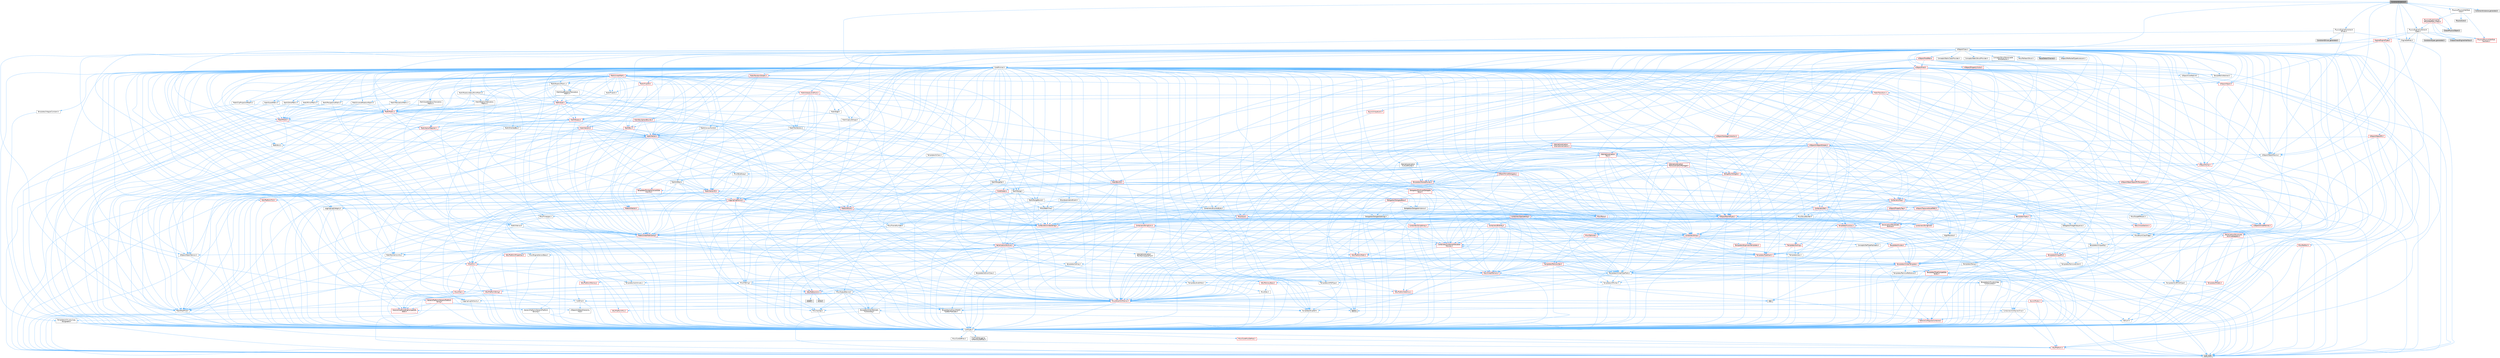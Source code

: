 digraph "ConstraintInstance.h"
{
 // INTERACTIVE_SVG=YES
 // LATEX_PDF_SIZE
  bgcolor="transparent";
  edge [fontname=Helvetica,fontsize=10,labelfontname=Helvetica,labelfontsize=10];
  node [fontname=Helvetica,fontsize=10,shape=box,height=0.2,width=0.4];
  Node1 [id="Node000001",label="ConstraintInstance.h",height=0.2,width=0.4,color="gray40", fillcolor="grey60", style="filled", fontcolor="black",tooltip=" "];
  Node1 -> Node2 [id="edge1_Node000001_Node000002",color="steelblue1",style="solid",tooltip=" "];
  Node2 [id="Node000002",label="CoreMinimal.h",height=0.2,width=0.4,color="grey40", fillcolor="white", style="filled",URL="$d7/d67/CoreMinimal_8h.html",tooltip=" "];
  Node2 -> Node3 [id="edge2_Node000002_Node000003",color="steelblue1",style="solid",tooltip=" "];
  Node3 [id="Node000003",label="CoreTypes.h",height=0.2,width=0.4,color="grey40", fillcolor="white", style="filled",URL="$dc/dec/CoreTypes_8h.html",tooltip=" "];
  Node3 -> Node4 [id="edge3_Node000003_Node000004",color="steelblue1",style="solid",tooltip=" "];
  Node4 [id="Node000004",label="HAL/Platform.h",height=0.2,width=0.4,color="red", fillcolor="#FFF0F0", style="filled",URL="$d9/dd0/Platform_8h.html",tooltip=" "];
  Node4 -> Node7 [id="edge4_Node000004_Node000007",color="steelblue1",style="solid",tooltip=" "];
  Node7 [id="Node000007",label="type_traits",height=0.2,width=0.4,color="grey60", fillcolor="#E0E0E0", style="filled",tooltip=" "];
  Node3 -> Node14 [id="edge5_Node000003_Node000014",color="steelblue1",style="solid",tooltip=" "];
  Node14 [id="Node000014",label="ProfilingDebugging\l/UMemoryDefines.h",height=0.2,width=0.4,color="grey40", fillcolor="white", style="filled",URL="$d2/da2/UMemoryDefines_8h.html",tooltip=" "];
  Node3 -> Node15 [id="edge6_Node000003_Node000015",color="steelblue1",style="solid",tooltip=" "];
  Node15 [id="Node000015",label="Misc/CoreMiscDefines.h",height=0.2,width=0.4,color="red", fillcolor="#FFF0F0", style="filled",URL="$da/d38/CoreMiscDefines_8h.html",tooltip=" "];
  Node15 -> Node4 [id="edge7_Node000015_Node000004",color="steelblue1",style="solid",tooltip=" "];
  Node3 -> Node16 [id="edge8_Node000003_Node000016",color="steelblue1",style="solid",tooltip=" "];
  Node16 [id="Node000016",label="Misc/CoreDefines.h",height=0.2,width=0.4,color="grey40", fillcolor="white", style="filled",URL="$d3/dd2/CoreDefines_8h.html",tooltip=" "];
  Node2 -> Node17 [id="edge9_Node000002_Node000017",color="steelblue1",style="solid",tooltip=" "];
  Node17 [id="Node000017",label="CoreFwd.h",height=0.2,width=0.4,color="grey40", fillcolor="white", style="filled",URL="$d1/d1e/CoreFwd_8h.html",tooltip=" "];
  Node17 -> Node3 [id="edge10_Node000017_Node000003",color="steelblue1",style="solid",tooltip=" "];
  Node17 -> Node18 [id="edge11_Node000017_Node000018",color="steelblue1",style="solid",tooltip=" "];
  Node18 [id="Node000018",label="Containers/ContainersFwd.h",height=0.2,width=0.4,color="grey40", fillcolor="white", style="filled",URL="$d4/d0a/ContainersFwd_8h.html",tooltip=" "];
  Node18 -> Node4 [id="edge12_Node000018_Node000004",color="steelblue1",style="solid",tooltip=" "];
  Node18 -> Node3 [id="edge13_Node000018_Node000003",color="steelblue1",style="solid",tooltip=" "];
  Node18 -> Node19 [id="edge14_Node000018_Node000019",color="steelblue1",style="solid",tooltip=" "];
  Node19 [id="Node000019",label="Traits/IsContiguousContainer.h",height=0.2,width=0.4,color="red", fillcolor="#FFF0F0", style="filled",URL="$d5/d3c/IsContiguousContainer_8h.html",tooltip=" "];
  Node19 -> Node3 [id="edge15_Node000019_Node000003",color="steelblue1",style="solid",tooltip=" "];
  Node17 -> Node22 [id="edge16_Node000017_Node000022",color="steelblue1",style="solid",tooltip=" "];
  Node22 [id="Node000022",label="Math/MathFwd.h",height=0.2,width=0.4,color="grey40", fillcolor="white", style="filled",URL="$d2/d10/MathFwd_8h.html",tooltip=" "];
  Node22 -> Node4 [id="edge17_Node000022_Node000004",color="steelblue1",style="solid",tooltip=" "];
  Node17 -> Node23 [id="edge18_Node000017_Node000023",color="steelblue1",style="solid",tooltip=" "];
  Node23 [id="Node000023",label="UObject/UObjectHierarchy\lFwd.h",height=0.2,width=0.4,color="grey40", fillcolor="white", style="filled",URL="$d3/d13/UObjectHierarchyFwd_8h.html",tooltip=" "];
  Node2 -> Node23 [id="edge19_Node000002_Node000023",color="steelblue1",style="solid",tooltip=" "];
  Node2 -> Node18 [id="edge20_Node000002_Node000018",color="steelblue1",style="solid",tooltip=" "];
  Node2 -> Node24 [id="edge21_Node000002_Node000024",color="steelblue1",style="solid",tooltip=" "];
  Node24 [id="Node000024",label="Misc/VarArgs.h",height=0.2,width=0.4,color="grey40", fillcolor="white", style="filled",URL="$d5/d6f/VarArgs_8h.html",tooltip=" "];
  Node24 -> Node3 [id="edge22_Node000024_Node000003",color="steelblue1",style="solid",tooltip=" "];
  Node2 -> Node25 [id="edge23_Node000002_Node000025",color="steelblue1",style="solid",tooltip=" "];
  Node25 [id="Node000025",label="Logging/LogVerbosity.h",height=0.2,width=0.4,color="grey40", fillcolor="white", style="filled",URL="$d2/d8f/LogVerbosity_8h.html",tooltip=" "];
  Node25 -> Node3 [id="edge24_Node000025_Node000003",color="steelblue1",style="solid",tooltip=" "];
  Node2 -> Node26 [id="edge25_Node000002_Node000026",color="steelblue1",style="solid",tooltip=" "];
  Node26 [id="Node000026",label="Misc/OutputDevice.h",height=0.2,width=0.4,color="grey40", fillcolor="white", style="filled",URL="$d7/d32/OutputDevice_8h.html",tooltip=" "];
  Node26 -> Node17 [id="edge26_Node000026_Node000017",color="steelblue1",style="solid",tooltip=" "];
  Node26 -> Node3 [id="edge27_Node000026_Node000003",color="steelblue1",style="solid",tooltip=" "];
  Node26 -> Node25 [id="edge28_Node000026_Node000025",color="steelblue1",style="solid",tooltip=" "];
  Node26 -> Node24 [id="edge29_Node000026_Node000024",color="steelblue1",style="solid",tooltip=" "];
  Node26 -> Node27 [id="edge30_Node000026_Node000027",color="steelblue1",style="solid",tooltip=" "];
  Node27 [id="Node000027",label="Templates/IsArrayOrRefOf\lTypeByPredicate.h",height=0.2,width=0.4,color="grey40", fillcolor="white", style="filled",URL="$d6/da1/IsArrayOrRefOfTypeByPredicate_8h.html",tooltip=" "];
  Node27 -> Node3 [id="edge31_Node000027_Node000003",color="steelblue1",style="solid",tooltip=" "];
  Node26 -> Node28 [id="edge32_Node000026_Node000028",color="steelblue1",style="solid",tooltip=" "];
  Node28 [id="Node000028",label="Templates/IsValidVariadic\lFunctionArg.h",height=0.2,width=0.4,color="grey40", fillcolor="white", style="filled",URL="$d0/dc8/IsValidVariadicFunctionArg_8h.html",tooltip=" "];
  Node28 -> Node3 [id="edge33_Node000028_Node000003",color="steelblue1",style="solid",tooltip=" "];
  Node28 -> Node29 [id="edge34_Node000028_Node000029",color="steelblue1",style="solid",tooltip=" "];
  Node29 [id="Node000029",label="IsEnum.h",height=0.2,width=0.4,color="grey40", fillcolor="white", style="filled",URL="$d4/de5/IsEnum_8h.html",tooltip=" "];
  Node28 -> Node7 [id="edge35_Node000028_Node000007",color="steelblue1",style="solid",tooltip=" "];
  Node26 -> Node30 [id="edge36_Node000026_Node000030",color="steelblue1",style="solid",tooltip=" "];
  Node30 [id="Node000030",label="Traits/IsCharEncodingCompatible\lWith.h",height=0.2,width=0.4,color="red", fillcolor="#FFF0F0", style="filled",URL="$df/dd1/IsCharEncodingCompatibleWith_8h.html",tooltip=" "];
  Node30 -> Node7 [id="edge37_Node000030_Node000007",color="steelblue1",style="solid",tooltip=" "];
  Node2 -> Node32 [id="edge38_Node000002_Node000032",color="steelblue1",style="solid",tooltip=" "];
  Node32 [id="Node000032",label="HAL/PlatformCrt.h",height=0.2,width=0.4,color="red", fillcolor="#FFF0F0", style="filled",URL="$d8/d75/PlatformCrt_8h.html",tooltip=" "];
  Node32 -> Node33 [id="edge39_Node000032_Node000033",color="steelblue1",style="solid",tooltip=" "];
  Node33 [id="Node000033",label="new",height=0.2,width=0.4,color="grey60", fillcolor="#E0E0E0", style="filled",tooltip=" "];
  Node32 -> Node34 [id="edge40_Node000032_Node000034",color="steelblue1",style="solid",tooltip=" "];
  Node34 [id="Node000034",label="wchar.h",height=0.2,width=0.4,color="grey60", fillcolor="#E0E0E0", style="filled",tooltip=" "];
  Node32 -> Node35 [id="edge41_Node000032_Node000035",color="steelblue1",style="solid",tooltip=" "];
  Node35 [id="Node000035",label="stddef.h",height=0.2,width=0.4,color="grey60", fillcolor="#E0E0E0", style="filled",tooltip=" "];
  Node2 -> Node42 [id="edge42_Node000002_Node000042",color="steelblue1",style="solid",tooltip=" "];
  Node42 [id="Node000042",label="HAL/PlatformMisc.h",height=0.2,width=0.4,color="red", fillcolor="#FFF0F0", style="filled",URL="$d0/df5/PlatformMisc_8h.html",tooltip=" "];
  Node42 -> Node3 [id="edge43_Node000042_Node000003",color="steelblue1",style="solid",tooltip=" "];
  Node2 -> Node61 [id="edge44_Node000002_Node000061",color="steelblue1",style="solid",tooltip=" "];
  Node61 [id="Node000061",label="Misc/AssertionMacros.h",height=0.2,width=0.4,color="red", fillcolor="#FFF0F0", style="filled",URL="$d0/dfa/AssertionMacros_8h.html",tooltip=" "];
  Node61 -> Node3 [id="edge45_Node000061_Node000003",color="steelblue1",style="solid",tooltip=" "];
  Node61 -> Node4 [id="edge46_Node000061_Node000004",color="steelblue1",style="solid",tooltip=" "];
  Node61 -> Node42 [id="edge47_Node000061_Node000042",color="steelblue1",style="solid",tooltip=" "];
  Node61 -> Node62 [id="edge48_Node000061_Node000062",color="steelblue1",style="solid",tooltip=" "];
  Node62 [id="Node000062",label="Templates/EnableIf.h",height=0.2,width=0.4,color="grey40", fillcolor="white", style="filled",URL="$d7/d60/EnableIf_8h.html",tooltip=" "];
  Node62 -> Node3 [id="edge49_Node000062_Node000003",color="steelblue1",style="solid",tooltip=" "];
  Node61 -> Node27 [id="edge50_Node000061_Node000027",color="steelblue1",style="solid",tooltip=" "];
  Node61 -> Node28 [id="edge51_Node000061_Node000028",color="steelblue1",style="solid",tooltip=" "];
  Node61 -> Node30 [id="edge52_Node000061_Node000030",color="steelblue1",style="solid",tooltip=" "];
  Node61 -> Node24 [id="edge53_Node000061_Node000024",color="steelblue1",style="solid",tooltip=" "];
  Node61 -> Node69 [id="edge54_Node000061_Node000069",color="steelblue1",style="solid",tooltip=" "];
  Node69 [id="Node000069",label="atomic",height=0.2,width=0.4,color="grey60", fillcolor="#E0E0E0", style="filled",tooltip=" "];
  Node2 -> Node70 [id="edge55_Node000002_Node000070",color="steelblue1",style="solid",tooltip=" "];
  Node70 [id="Node000070",label="Templates/IsPointer.h",height=0.2,width=0.4,color="grey40", fillcolor="white", style="filled",URL="$d7/d05/IsPointer_8h.html",tooltip=" "];
  Node70 -> Node3 [id="edge56_Node000070_Node000003",color="steelblue1",style="solid",tooltip=" "];
  Node2 -> Node71 [id="edge57_Node000002_Node000071",color="steelblue1",style="solid",tooltip=" "];
  Node71 [id="Node000071",label="HAL/PlatformMemory.h",height=0.2,width=0.4,color="red", fillcolor="#FFF0F0", style="filled",URL="$de/d68/PlatformMemory_8h.html",tooltip=" "];
  Node71 -> Node3 [id="edge58_Node000071_Node000003",color="steelblue1",style="solid",tooltip=" "];
  Node2 -> Node54 [id="edge59_Node000002_Node000054",color="steelblue1",style="solid",tooltip=" "];
  Node54 [id="Node000054",label="HAL/PlatformAtomics.h",height=0.2,width=0.4,color="red", fillcolor="#FFF0F0", style="filled",URL="$d3/d36/PlatformAtomics_8h.html",tooltip=" "];
  Node54 -> Node3 [id="edge60_Node000054_Node000003",color="steelblue1",style="solid",tooltip=" "];
  Node2 -> Node76 [id="edge61_Node000002_Node000076",color="steelblue1",style="solid",tooltip=" "];
  Node76 [id="Node000076",label="Misc/Exec.h",height=0.2,width=0.4,color="grey40", fillcolor="white", style="filled",URL="$de/ddb/Exec_8h.html",tooltip=" "];
  Node76 -> Node3 [id="edge62_Node000076_Node000003",color="steelblue1",style="solid",tooltip=" "];
  Node76 -> Node61 [id="edge63_Node000076_Node000061",color="steelblue1",style="solid",tooltip=" "];
  Node2 -> Node77 [id="edge64_Node000002_Node000077",color="steelblue1",style="solid",tooltip=" "];
  Node77 [id="Node000077",label="HAL/MemoryBase.h",height=0.2,width=0.4,color="red", fillcolor="#FFF0F0", style="filled",URL="$d6/d9f/MemoryBase_8h.html",tooltip=" "];
  Node77 -> Node3 [id="edge65_Node000077_Node000003",color="steelblue1",style="solid",tooltip=" "];
  Node77 -> Node54 [id="edge66_Node000077_Node000054",color="steelblue1",style="solid",tooltip=" "];
  Node77 -> Node32 [id="edge67_Node000077_Node000032",color="steelblue1",style="solid",tooltip=" "];
  Node77 -> Node76 [id="edge68_Node000077_Node000076",color="steelblue1",style="solid",tooltip=" "];
  Node77 -> Node26 [id="edge69_Node000077_Node000026",color="steelblue1",style="solid",tooltip=" "];
  Node2 -> Node87 [id="edge70_Node000002_Node000087",color="steelblue1",style="solid",tooltip=" "];
  Node87 [id="Node000087",label="HAL/UnrealMemory.h",height=0.2,width=0.4,color="red", fillcolor="#FFF0F0", style="filled",URL="$d9/d96/UnrealMemory_8h.html",tooltip=" "];
  Node87 -> Node3 [id="edge71_Node000087_Node000003",color="steelblue1",style="solid",tooltip=" "];
  Node87 -> Node77 [id="edge72_Node000087_Node000077",color="steelblue1",style="solid",tooltip=" "];
  Node87 -> Node71 [id="edge73_Node000087_Node000071",color="steelblue1",style="solid",tooltip=" "];
  Node87 -> Node70 [id="edge74_Node000087_Node000070",color="steelblue1",style="solid",tooltip=" "];
  Node2 -> Node89 [id="edge75_Node000002_Node000089",color="steelblue1",style="solid",tooltip=" "];
  Node89 [id="Node000089",label="Templates/IsArithmetic.h",height=0.2,width=0.4,color="grey40", fillcolor="white", style="filled",URL="$d2/d5d/IsArithmetic_8h.html",tooltip=" "];
  Node89 -> Node3 [id="edge76_Node000089_Node000003",color="steelblue1",style="solid",tooltip=" "];
  Node2 -> Node83 [id="edge77_Node000002_Node000083",color="steelblue1",style="solid",tooltip=" "];
  Node83 [id="Node000083",label="Templates/AndOrNot.h",height=0.2,width=0.4,color="grey40", fillcolor="white", style="filled",URL="$db/d0a/AndOrNot_8h.html",tooltip=" "];
  Node83 -> Node3 [id="edge78_Node000083_Node000003",color="steelblue1",style="solid",tooltip=" "];
  Node2 -> Node90 [id="edge79_Node000002_Node000090",color="steelblue1",style="solid",tooltip=" "];
  Node90 [id="Node000090",label="Templates/IsPODType.h",height=0.2,width=0.4,color="grey40", fillcolor="white", style="filled",URL="$d7/db1/IsPODType_8h.html",tooltip=" "];
  Node90 -> Node3 [id="edge80_Node000090_Node000003",color="steelblue1",style="solid",tooltip=" "];
  Node2 -> Node91 [id="edge81_Node000002_Node000091",color="steelblue1",style="solid",tooltip=" "];
  Node91 [id="Node000091",label="Templates/IsUECoreType.h",height=0.2,width=0.4,color="grey40", fillcolor="white", style="filled",URL="$d1/db8/IsUECoreType_8h.html",tooltip=" "];
  Node91 -> Node3 [id="edge82_Node000091_Node000003",color="steelblue1",style="solid",tooltip=" "];
  Node91 -> Node7 [id="edge83_Node000091_Node000007",color="steelblue1",style="solid",tooltip=" "];
  Node2 -> Node84 [id="edge84_Node000002_Node000084",color="steelblue1",style="solid",tooltip=" "];
  Node84 [id="Node000084",label="Templates/IsTriviallyCopy\lConstructible.h",height=0.2,width=0.4,color="grey40", fillcolor="white", style="filled",URL="$d3/d78/IsTriviallyCopyConstructible_8h.html",tooltip=" "];
  Node84 -> Node3 [id="edge85_Node000084_Node000003",color="steelblue1",style="solid",tooltip=" "];
  Node84 -> Node7 [id="edge86_Node000084_Node000007",color="steelblue1",style="solid",tooltip=" "];
  Node2 -> Node92 [id="edge87_Node000002_Node000092",color="steelblue1",style="solid",tooltip=" "];
  Node92 [id="Node000092",label="Templates/UnrealTypeTraits.h",height=0.2,width=0.4,color="grey40", fillcolor="white", style="filled",URL="$d2/d2d/UnrealTypeTraits_8h.html",tooltip=" "];
  Node92 -> Node3 [id="edge88_Node000092_Node000003",color="steelblue1",style="solid",tooltip=" "];
  Node92 -> Node70 [id="edge89_Node000092_Node000070",color="steelblue1",style="solid",tooltip=" "];
  Node92 -> Node61 [id="edge90_Node000092_Node000061",color="steelblue1",style="solid",tooltip=" "];
  Node92 -> Node83 [id="edge91_Node000092_Node000083",color="steelblue1",style="solid",tooltip=" "];
  Node92 -> Node62 [id="edge92_Node000092_Node000062",color="steelblue1",style="solid",tooltip=" "];
  Node92 -> Node89 [id="edge93_Node000092_Node000089",color="steelblue1",style="solid",tooltip=" "];
  Node92 -> Node29 [id="edge94_Node000092_Node000029",color="steelblue1",style="solid",tooltip=" "];
  Node92 -> Node93 [id="edge95_Node000092_Node000093",color="steelblue1",style="solid",tooltip=" "];
  Node93 [id="Node000093",label="Templates/Models.h",height=0.2,width=0.4,color="red", fillcolor="#FFF0F0", style="filled",URL="$d3/d0c/Models_8h.html",tooltip=" "];
  Node92 -> Node90 [id="edge96_Node000092_Node000090",color="steelblue1",style="solid",tooltip=" "];
  Node92 -> Node91 [id="edge97_Node000092_Node000091",color="steelblue1",style="solid",tooltip=" "];
  Node92 -> Node84 [id="edge98_Node000092_Node000084",color="steelblue1",style="solid",tooltip=" "];
  Node2 -> Node62 [id="edge99_Node000002_Node000062",color="steelblue1",style="solid",tooltip=" "];
  Node2 -> Node94 [id="edge100_Node000002_Node000094",color="steelblue1",style="solid",tooltip=" "];
  Node94 [id="Node000094",label="Templates/RemoveReference.h",height=0.2,width=0.4,color="grey40", fillcolor="white", style="filled",URL="$da/dbe/RemoveReference_8h.html",tooltip=" "];
  Node94 -> Node3 [id="edge101_Node000094_Node000003",color="steelblue1",style="solid",tooltip=" "];
  Node2 -> Node95 [id="edge102_Node000002_Node000095",color="steelblue1",style="solid",tooltip=" "];
  Node95 [id="Node000095",label="Templates/IntegralConstant.h",height=0.2,width=0.4,color="grey40", fillcolor="white", style="filled",URL="$db/d1b/IntegralConstant_8h.html",tooltip=" "];
  Node95 -> Node3 [id="edge103_Node000095_Node000003",color="steelblue1",style="solid",tooltip=" "];
  Node2 -> Node96 [id="edge104_Node000002_Node000096",color="steelblue1",style="solid",tooltip=" "];
  Node96 [id="Node000096",label="Templates/IsClass.h",height=0.2,width=0.4,color="grey40", fillcolor="white", style="filled",URL="$db/dcb/IsClass_8h.html",tooltip=" "];
  Node96 -> Node3 [id="edge105_Node000096_Node000003",color="steelblue1",style="solid",tooltip=" "];
  Node2 -> Node97 [id="edge106_Node000002_Node000097",color="steelblue1",style="solid",tooltip=" "];
  Node97 [id="Node000097",label="Templates/TypeCompatible\lBytes.h",height=0.2,width=0.4,color="red", fillcolor="#FFF0F0", style="filled",URL="$df/d0a/TypeCompatibleBytes_8h.html",tooltip=" "];
  Node97 -> Node3 [id="edge107_Node000097_Node000003",color="steelblue1",style="solid",tooltip=" "];
  Node97 -> Node33 [id="edge108_Node000097_Node000033",color="steelblue1",style="solid",tooltip=" "];
  Node97 -> Node7 [id="edge109_Node000097_Node000007",color="steelblue1",style="solid",tooltip=" "];
  Node2 -> Node19 [id="edge110_Node000002_Node000019",color="steelblue1",style="solid",tooltip=" "];
  Node2 -> Node98 [id="edge111_Node000002_Node000098",color="steelblue1",style="solid",tooltip=" "];
  Node98 [id="Node000098",label="Templates/UnrealTemplate.h",height=0.2,width=0.4,color="red", fillcolor="#FFF0F0", style="filled",URL="$d4/d24/UnrealTemplate_8h.html",tooltip=" "];
  Node98 -> Node3 [id="edge112_Node000098_Node000003",color="steelblue1",style="solid",tooltip=" "];
  Node98 -> Node70 [id="edge113_Node000098_Node000070",color="steelblue1",style="solid",tooltip=" "];
  Node98 -> Node87 [id="edge114_Node000098_Node000087",color="steelblue1",style="solid",tooltip=" "];
  Node98 -> Node92 [id="edge115_Node000098_Node000092",color="steelblue1",style="solid",tooltip=" "];
  Node98 -> Node94 [id="edge116_Node000098_Node000094",color="steelblue1",style="solid",tooltip=" "];
  Node98 -> Node97 [id="edge117_Node000098_Node000097",color="steelblue1",style="solid",tooltip=" "];
  Node98 -> Node19 [id="edge118_Node000098_Node000019",color="steelblue1",style="solid",tooltip=" "];
  Node98 -> Node7 [id="edge119_Node000098_Node000007",color="steelblue1",style="solid",tooltip=" "];
  Node2 -> Node47 [id="edge120_Node000002_Node000047",color="steelblue1",style="solid",tooltip=" "];
  Node47 [id="Node000047",label="Math/NumericLimits.h",height=0.2,width=0.4,color="grey40", fillcolor="white", style="filled",URL="$df/d1b/NumericLimits_8h.html",tooltip=" "];
  Node47 -> Node3 [id="edge121_Node000047_Node000003",color="steelblue1",style="solid",tooltip=" "];
  Node2 -> Node102 [id="edge122_Node000002_Node000102",color="steelblue1",style="solid",tooltip=" "];
  Node102 [id="Node000102",label="HAL/PlatformMath.h",height=0.2,width=0.4,color="red", fillcolor="#FFF0F0", style="filled",URL="$dc/d53/PlatformMath_8h.html",tooltip=" "];
  Node102 -> Node3 [id="edge123_Node000102_Node000003",color="steelblue1",style="solid",tooltip=" "];
  Node2 -> Node85 [id="edge124_Node000002_Node000085",color="steelblue1",style="solid",tooltip=" "];
  Node85 [id="Node000085",label="Templates/IsTriviallyCopy\lAssignable.h",height=0.2,width=0.4,color="grey40", fillcolor="white", style="filled",URL="$d2/df2/IsTriviallyCopyAssignable_8h.html",tooltip=" "];
  Node85 -> Node3 [id="edge125_Node000085_Node000003",color="steelblue1",style="solid",tooltip=" "];
  Node85 -> Node7 [id="edge126_Node000085_Node000007",color="steelblue1",style="solid",tooltip=" "];
  Node2 -> Node110 [id="edge127_Node000002_Node000110",color="steelblue1",style="solid",tooltip=" "];
  Node110 [id="Node000110",label="Templates/MemoryOps.h",height=0.2,width=0.4,color="red", fillcolor="#FFF0F0", style="filled",URL="$db/dea/MemoryOps_8h.html",tooltip=" "];
  Node110 -> Node3 [id="edge128_Node000110_Node000003",color="steelblue1",style="solid",tooltip=" "];
  Node110 -> Node87 [id="edge129_Node000110_Node000087",color="steelblue1",style="solid",tooltip=" "];
  Node110 -> Node85 [id="edge130_Node000110_Node000085",color="steelblue1",style="solid",tooltip=" "];
  Node110 -> Node84 [id="edge131_Node000110_Node000084",color="steelblue1",style="solid",tooltip=" "];
  Node110 -> Node92 [id="edge132_Node000110_Node000092",color="steelblue1",style="solid",tooltip=" "];
  Node110 -> Node33 [id="edge133_Node000110_Node000033",color="steelblue1",style="solid",tooltip=" "];
  Node110 -> Node7 [id="edge134_Node000110_Node000007",color="steelblue1",style="solid",tooltip=" "];
  Node2 -> Node111 [id="edge135_Node000002_Node000111",color="steelblue1",style="solid",tooltip=" "];
  Node111 [id="Node000111",label="Containers/ContainerAllocation\lPolicies.h",height=0.2,width=0.4,color="red", fillcolor="#FFF0F0", style="filled",URL="$d7/dff/ContainerAllocationPolicies_8h.html",tooltip=" "];
  Node111 -> Node3 [id="edge136_Node000111_Node000003",color="steelblue1",style="solid",tooltip=" "];
  Node111 -> Node111 [id="edge137_Node000111_Node000111",color="steelblue1",style="solid",tooltip=" "];
  Node111 -> Node102 [id="edge138_Node000111_Node000102",color="steelblue1",style="solid",tooltip=" "];
  Node111 -> Node87 [id="edge139_Node000111_Node000087",color="steelblue1",style="solid",tooltip=" "];
  Node111 -> Node47 [id="edge140_Node000111_Node000047",color="steelblue1",style="solid",tooltip=" "];
  Node111 -> Node61 [id="edge141_Node000111_Node000061",color="steelblue1",style="solid",tooltip=" "];
  Node111 -> Node110 [id="edge142_Node000111_Node000110",color="steelblue1",style="solid",tooltip=" "];
  Node111 -> Node97 [id="edge143_Node000111_Node000097",color="steelblue1",style="solid",tooltip=" "];
  Node111 -> Node7 [id="edge144_Node000111_Node000007",color="steelblue1",style="solid",tooltip=" "];
  Node2 -> Node114 [id="edge145_Node000002_Node000114",color="steelblue1",style="solid",tooltip=" "];
  Node114 [id="Node000114",label="Templates/IsEnumClass.h",height=0.2,width=0.4,color="grey40", fillcolor="white", style="filled",URL="$d7/d15/IsEnumClass_8h.html",tooltip=" "];
  Node114 -> Node3 [id="edge146_Node000114_Node000003",color="steelblue1",style="solid",tooltip=" "];
  Node114 -> Node83 [id="edge147_Node000114_Node000083",color="steelblue1",style="solid",tooltip=" "];
  Node2 -> Node115 [id="edge148_Node000002_Node000115",color="steelblue1",style="solid",tooltip=" "];
  Node115 [id="Node000115",label="HAL/PlatformProperties.h",height=0.2,width=0.4,color="red", fillcolor="#FFF0F0", style="filled",URL="$d9/db0/PlatformProperties_8h.html",tooltip=" "];
  Node115 -> Node3 [id="edge149_Node000115_Node000003",color="steelblue1",style="solid",tooltip=" "];
  Node2 -> Node118 [id="edge150_Node000002_Node000118",color="steelblue1",style="solid",tooltip=" "];
  Node118 [id="Node000118",label="Misc/EngineVersionBase.h",height=0.2,width=0.4,color="grey40", fillcolor="white", style="filled",URL="$d5/d2b/EngineVersionBase_8h.html",tooltip=" "];
  Node118 -> Node3 [id="edge151_Node000118_Node000003",color="steelblue1",style="solid",tooltip=" "];
  Node2 -> Node119 [id="edge152_Node000002_Node000119",color="steelblue1",style="solid",tooltip=" "];
  Node119 [id="Node000119",label="Internationalization\l/TextNamespaceFwd.h",height=0.2,width=0.4,color="grey40", fillcolor="white", style="filled",URL="$d8/d97/TextNamespaceFwd_8h.html",tooltip=" "];
  Node119 -> Node3 [id="edge153_Node000119_Node000003",color="steelblue1",style="solid",tooltip=" "];
  Node2 -> Node120 [id="edge154_Node000002_Node000120",color="steelblue1",style="solid",tooltip=" "];
  Node120 [id="Node000120",label="Serialization/Archive.h",height=0.2,width=0.4,color="red", fillcolor="#FFF0F0", style="filled",URL="$d7/d3b/Archive_8h.html",tooltip=" "];
  Node120 -> Node17 [id="edge155_Node000120_Node000017",color="steelblue1",style="solid",tooltip=" "];
  Node120 -> Node3 [id="edge156_Node000120_Node000003",color="steelblue1",style="solid",tooltip=" "];
  Node120 -> Node115 [id="edge157_Node000120_Node000115",color="steelblue1",style="solid",tooltip=" "];
  Node120 -> Node119 [id="edge158_Node000120_Node000119",color="steelblue1",style="solid",tooltip=" "];
  Node120 -> Node22 [id="edge159_Node000120_Node000022",color="steelblue1",style="solid",tooltip=" "];
  Node120 -> Node61 [id="edge160_Node000120_Node000061",color="steelblue1",style="solid",tooltip=" "];
  Node120 -> Node118 [id="edge161_Node000120_Node000118",color="steelblue1",style="solid",tooltip=" "];
  Node120 -> Node24 [id="edge162_Node000120_Node000024",color="steelblue1",style="solid",tooltip=" "];
  Node120 -> Node62 [id="edge163_Node000120_Node000062",color="steelblue1",style="solid",tooltip=" "];
  Node120 -> Node27 [id="edge164_Node000120_Node000027",color="steelblue1",style="solid",tooltip=" "];
  Node120 -> Node114 [id="edge165_Node000120_Node000114",color="steelblue1",style="solid",tooltip=" "];
  Node120 -> Node28 [id="edge166_Node000120_Node000028",color="steelblue1",style="solid",tooltip=" "];
  Node120 -> Node98 [id="edge167_Node000120_Node000098",color="steelblue1",style="solid",tooltip=" "];
  Node120 -> Node30 [id="edge168_Node000120_Node000030",color="steelblue1",style="solid",tooltip=" "];
  Node120 -> Node123 [id="edge169_Node000120_Node000123",color="steelblue1",style="solid",tooltip=" "];
  Node123 [id="Node000123",label="UObject/ObjectVersion.h",height=0.2,width=0.4,color="grey40", fillcolor="white", style="filled",URL="$da/d63/ObjectVersion_8h.html",tooltip=" "];
  Node123 -> Node3 [id="edge170_Node000123_Node000003",color="steelblue1",style="solid",tooltip=" "];
  Node2 -> Node124 [id="edge171_Node000002_Node000124",color="steelblue1",style="solid",tooltip=" "];
  Node124 [id="Node000124",label="Templates/Less.h",height=0.2,width=0.4,color="grey40", fillcolor="white", style="filled",URL="$de/dc8/Less_8h.html",tooltip=" "];
  Node124 -> Node3 [id="edge172_Node000124_Node000003",color="steelblue1",style="solid",tooltip=" "];
  Node124 -> Node98 [id="edge173_Node000124_Node000098",color="steelblue1",style="solid",tooltip=" "];
  Node2 -> Node125 [id="edge174_Node000002_Node000125",color="steelblue1",style="solid",tooltip=" "];
  Node125 [id="Node000125",label="Templates/Sorting.h",height=0.2,width=0.4,color="red", fillcolor="#FFF0F0", style="filled",URL="$d3/d9e/Sorting_8h.html",tooltip=" "];
  Node125 -> Node3 [id="edge175_Node000125_Node000003",color="steelblue1",style="solid",tooltip=" "];
  Node125 -> Node102 [id="edge176_Node000125_Node000102",color="steelblue1",style="solid",tooltip=" "];
  Node125 -> Node124 [id="edge177_Node000125_Node000124",color="steelblue1",style="solid",tooltip=" "];
  Node2 -> Node136 [id="edge178_Node000002_Node000136",color="steelblue1",style="solid",tooltip=" "];
  Node136 [id="Node000136",label="Misc/Char.h",height=0.2,width=0.4,color="red", fillcolor="#FFF0F0", style="filled",URL="$d0/d58/Char_8h.html",tooltip=" "];
  Node136 -> Node3 [id="edge179_Node000136_Node000003",color="steelblue1",style="solid",tooltip=" "];
  Node136 -> Node7 [id="edge180_Node000136_Node000007",color="steelblue1",style="solid",tooltip=" "];
  Node2 -> Node139 [id="edge181_Node000002_Node000139",color="steelblue1",style="solid",tooltip=" "];
  Node139 [id="Node000139",label="GenericPlatform/GenericPlatform\lStricmp.h",height=0.2,width=0.4,color="grey40", fillcolor="white", style="filled",URL="$d2/d86/GenericPlatformStricmp_8h.html",tooltip=" "];
  Node139 -> Node3 [id="edge182_Node000139_Node000003",color="steelblue1",style="solid",tooltip=" "];
  Node2 -> Node140 [id="edge183_Node000002_Node000140",color="steelblue1",style="solid",tooltip=" "];
  Node140 [id="Node000140",label="GenericPlatform/GenericPlatform\lString.h",height=0.2,width=0.4,color="red", fillcolor="#FFF0F0", style="filled",URL="$dd/d20/GenericPlatformString_8h.html",tooltip=" "];
  Node140 -> Node3 [id="edge184_Node000140_Node000003",color="steelblue1",style="solid",tooltip=" "];
  Node140 -> Node139 [id="edge185_Node000140_Node000139",color="steelblue1",style="solid",tooltip=" "];
  Node140 -> Node62 [id="edge186_Node000140_Node000062",color="steelblue1",style="solid",tooltip=" "];
  Node140 -> Node30 [id="edge187_Node000140_Node000030",color="steelblue1",style="solid",tooltip=" "];
  Node140 -> Node7 [id="edge188_Node000140_Node000007",color="steelblue1",style="solid",tooltip=" "];
  Node2 -> Node73 [id="edge189_Node000002_Node000073",color="steelblue1",style="solid",tooltip=" "];
  Node73 [id="Node000073",label="HAL/PlatformString.h",height=0.2,width=0.4,color="red", fillcolor="#FFF0F0", style="filled",URL="$db/db5/PlatformString_8h.html",tooltip=" "];
  Node73 -> Node3 [id="edge190_Node000073_Node000003",color="steelblue1",style="solid",tooltip=" "];
  Node2 -> Node143 [id="edge191_Node000002_Node000143",color="steelblue1",style="solid",tooltip=" "];
  Node143 [id="Node000143",label="Misc/CString.h",height=0.2,width=0.4,color="grey40", fillcolor="white", style="filled",URL="$d2/d49/CString_8h.html",tooltip=" "];
  Node143 -> Node3 [id="edge192_Node000143_Node000003",color="steelblue1",style="solid",tooltip=" "];
  Node143 -> Node32 [id="edge193_Node000143_Node000032",color="steelblue1",style="solid",tooltip=" "];
  Node143 -> Node73 [id="edge194_Node000143_Node000073",color="steelblue1",style="solid",tooltip=" "];
  Node143 -> Node61 [id="edge195_Node000143_Node000061",color="steelblue1",style="solid",tooltip=" "];
  Node143 -> Node136 [id="edge196_Node000143_Node000136",color="steelblue1",style="solid",tooltip=" "];
  Node143 -> Node24 [id="edge197_Node000143_Node000024",color="steelblue1",style="solid",tooltip=" "];
  Node143 -> Node27 [id="edge198_Node000143_Node000027",color="steelblue1",style="solid",tooltip=" "];
  Node143 -> Node28 [id="edge199_Node000143_Node000028",color="steelblue1",style="solid",tooltip=" "];
  Node143 -> Node30 [id="edge200_Node000143_Node000030",color="steelblue1",style="solid",tooltip=" "];
  Node2 -> Node144 [id="edge201_Node000002_Node000144",color="steelblue1",style="solid",tooltip=" "];
  Node144 [id="Node000144",label="Misc/Crc.h",height=0.2,width=0.4,color="red", fillcolor="#FFF0F0", style="filled",URL="$d4/dd2/Crc_8h.html",tooltip=" "];
  Node144 -> Node3 [id="edge202_Node000144_Node000003",color="steelblue1",style="solid",tooltip=" "];
  Node144 -> Node73 [id="edge203_Node000144_Node000073",color="steelblue1",style="solid",tooltip=" "];
  Node144 -> Node61 [id="edge204_Node000144_Node000061",color="steelblue1",style="solid",tooltip=" "];
  Node144 -> Node143 [id="edge205_Node000144_Node000143",color="steelblue1",style="solid",tooltip=" "];
  Node144 -> Node136 [id="edge206_Node000144_Node000136",color="steelblue1",style="solid",tooltip=" "];
  Node144 -> Node92 [id="edge207_Node000144_Node000092",color="steelblue1",style="solid",tooltip=" "];
  Node2 -> Node135 [id="edge208_Node000002_Node000135",color="steelblue1",style="solid",tooltip=" "];
  Node135 [id="Node000135",label="Math/UnrealMathUtility.h",height=0.2,width=0.4,color="red", fillcolor="#FFF0F0", style="filled",URL="$db/db8/UnrealMathUtility_8h.html",tooltip=" "];
  Node135 -> Node3 [id="edge209_Node000135_Node000003",color="steelblue1",style="solid",tooltip=" "];
  Node135 -> Node61 [id="edge210_Node000135_Node000061",color="steelblue1",style="solid",tooltip=" "];
  Node135 -> Node102 [id="edge211_Node000135_Node000102",color="steelblue1",style="solid",tooltip=" "];
  Node135 -> Node22 [id="edge212_Node000135_Node000022",color="steelblue1",style="solid",tooltip=" "];
  Node2 -> Node145 [id="edge213_Node000002_Node000145",color="steelblue1",style="solid",tooltip=" "];
  Node145 [id="Node000145",label="Containers/UnrealString.h",height=0.2,width=0.4,color="red", fillcolor="#FFF0F0", style="filled",URL="$d5/dba/UnrealString_8h.html",tooltip=" "];
  Node2 -> Node149 [id="edge214_Node000002_Node000149",color="steelblue1",style="solid",tooltip=" "];
  Node149 [id="Node000149",label="Containers/Array.h",height=0.2,width=0.4,color="red", fillcolor="#FFF0F0", style="filled",URL="$df/dd0/Array_8h.html",tooltip=" "];
  Node149 -> Node3 [id="edge215_Node000149_Node000003",color="steelblue1",style="solid",tooltip=" "];
  Node149 -> Node61 [id="edge216_Node000149_Node000061",color="steelblue1",style="solid",tooltip=" "];
  Node149 -> Node87 [id="edge217_Node000149_Node000087",color="steelblue1",style="solid",tooltip=" "];
  Node149 -> Node92 [id="edge218_Node000149_Node000092",color="steelblue1",style="solid",tooltip=" "];
  Node149 -> Node98 [id="edge219_Node000149_Node000098",color="steelblue1",style="solid",tooltip=" "];
  Node149 -> Node111 [id="edge220_Node000149_Node000111",color="steelblue1",style="solid",tooltip=" "];
  Node149 -> Node120 [id="edge221_Node000149_Node000120",color="steelblue1",style="solid",tooltip=" "];
  Node149 -> Node170 [id="edge222_Node000149_Node000170",color="steelblue1",style="solid",tooltip=" "];
  Node170 [id="Node000170",label="Concepts/GetTypeHashable.h",height=0.2,width=0.4,color="grey40", fillcolor="white", style="filled",URL="$d3/da2/GetTypeHashable_8h.html",tooltip=" "];
  Node170 -> Node3 [id="edge223_Node000170_Node000003",color="steelblue1",style="solid",tooltip=" "];
  Node170 -> Node161 [id="edge224_Node000170_Node000161",color="steelblue1",style="solid",tooltip=" "];
  Node161 [id="Node000161",label="Templates/TypeHash.h",height=0.2,width=0.4,color="red", fillcolor="#FFF0F0", style="filled",URL="$d1/d62/TypeHash_8h.html",tooltip=" "];
  Node161 -> Node3 [id="edge225_Node000161_Node000003",color="steelblue1",style="solid",tooltip=" "];
  Node161 -> Node144 [id="edge226_Node000161_Node000144",color="steelblue1",style="solid",tooltip=" "];
  Node161 -> Node7 [id="edge227_Node000161_Node000007",color="steelblue1",style="solid",tooltip=" "];
  Node149 -> Node128 [id="edge228_Node000149_Node000128",color="steelblue1",style="solid",tooltip=" "];
  Node128 [id="Node000128",label="Templates/Invoke.h",height=0.2,width=0.4,color="red", fillcolor="#FFF0F0", style="filled",URL="$d7/deb/Invoke_8h.html",tooltip=" "];
  Node128 -> Node3 [id="edge229_Node000128_Node000003",color="steelblue1",style="solid",tooltip=" "];
  Node128 -> Node98 [id="edge230_Node000128_Node000098",color="steelblue1",style="solid",tooltip=" "];
  Node128 -> Node7 [id="edge231_Node000128_Node000007",color="steelblue1",style="solid",tooltip=" "];
  Node149 -> Node124 [id="edge232_Node000149_Node000124",color="steelblue1",style="solid",tooltip=" "];
  Node149 -> Node125 [id="edge233_Node000149_Node000125",color="steelblue1",style="solid",tooltip=" "];
  Node149 -> Node172 [id="edge234_Node000149_Node000172",color="steelblue1",style="solid",tooltip=" "];
  Node172 [id="Node000172",label="Templates/AlignmentTemplates.h",height=0.2,width=0.4,color="red", fillcolor="#FFF0F0", style="filled",URL="$dd/d32/AlignmentTemplates_8h.html",tooltip=" "];
  Node172 -> Node3 [id="edge235_Node000172_Node000003",color="steelblue1",style="solid",tooltip=" "];
  Node172 -> Node70 [id="edge236_Node000172_Node000070",color="steelblue1",style="solid",tooltip=" "];
  Node149 -> Node7 [id="edge237_Node000149_Node000007",color="steelblue1",style="solid",tooltip=" "];
  Node2 -> Node173 [id="edge238_Node000002_Node000173",color="steelblue1",style="solid",tooltip=" "];
  Node173 [id="Node000173",label="Misc/FrameNumber.h",height=0.2,width=0.4,color="grey40", fillcolor="white", style="filled",URL="$dd/dbd/FrameNumber_8h.html",tooltip=" "];
  Node173 -> Node3 [id="edge239_Node000173_Node000003",color="steelblue1",style="solid",tooltip=" "];
  Node173 -> Node47 [id="edge240_Node000173_Node000047",color="steelblue1",style="solid",tooltip=" "];
  Node173 -> Node135 [id="edge241_Node000173_Node000135",color="steelblue1",style="solid",tooltip=" "];
  Node173 -> Node62 [id="edge242_Node000173_Node000062",color="steelblue1",style="solid",tooltip=" "];
  Node173 -> Node92 [id="edge243_Node000173_Node000092",color="steelblue1",style="solid",tooltip=" "];
  Node2 -> Node174 [id="edge244_Node000002_Node000174",color="steelblue1",style="solid",tooltip=" "];
  Node174 [id="Node000174",label="Misc/Timespan.h",height=0.2,width=0.4,color="grey40", fillcolor="white", style="filled",URL="$da/dd9/Timespan_8h.html",tooltip=" "];
  Node174 -> Node3 [id="edge245_Node000174_Node000003",color="steelblue1",style="solid",tooltip=" "];
  Node174 -> Node175 [id="edge246_Node000174_Node000175",color="steelblue1",style="solid",tooltip=" "];
  Node175 [id="Node000175",label="Math/Interval.h",height=0.2,width=0.4,color="grey40", fillcolor="white", style="filled",URL="$d1/d55/Interval_8h.html",tooltip=" "];
  Node175 -> Node3 [id="edge247_Node000175_Node000003",color="steelblue1",style="solid",tooltip=" "];
  Node175 -> Node89 [id="edge248_Node000175_Node000089",color="steelblue1",style="solid",tooltip=" "];
  Node175 -> Node92 [id="edge249_Node000175_Node000092",color="steelblue1",style="solid",tooltip=" "];
  Node175 -> Node47 [id="edge250_Node000175_Node000047",color="steelblue1",style="solid",tooltip=" "];
  Node175 -> Node135 [id="edge251_Node000175_Node000135",color="steelblue1",style="solid",tooltip=" "];
  Node174 -> Node135 [id="edge252_Node000174_Node000135",color="steelblue1",style="solid",tooltip=" "];
  Node174 -> Node61 [id="edge253_Node000174_Node000061",color="steelblue1",style="solid",tooltip=" "];
  Node2 -> Node176 [id="edge254_Node000002_Node000176",color="steelblue1",style="solid",tooltip=" "];
  Node176 [id="Node000176",label="Containers/StringConv.h",height=0.2,width=0.4,color="red", fillcolor="#FFF0F0", style="filled",URL="$d3/ddf/StringConv_8h.html",tooltip=" "];
  Node176 -> Node3 [id="edge255_Node000176_Node000003",color="steelblue1",style="solid",tooltip=" "];
  Node176 -> Node61 [id="edge256_Node000176_Node000061",color="steelblue1",style="solid",tooltip=" "];
  Node176 -> Node111 [id="edge257_Node000176_Node000111",color="steelblue1",style="solid",tooltip=" "];
  Node176 -> Node149 [id="edge258_Node000176_Node000149",color="steelblue1",style="solid",tooltip=" "];
  Node176 -> Node143 [id="edge259_Node000176_Node000143",color="steelblue1",style="solid",tooltip=" "];
  Node176 -> Node177 [id="edge260_Node000176_Node000177",color="steelblue1",style="solid",tooltip=" "];
  Node177 [id="Node000177",label="Templates/IsArray.h",height=0.2,width=0.4,color="grey40", fillcolor="white", style="filled",URL="$d8/d8d/IsArray_8h.html",tooltip=" "];
  Node177 -> Node3 [id="edge261_Node000177_Node000003",color="steelblue1",style="solid",tooltip=" "];
  Node176 -> Node98 [id="edge262_Node000176_Node000098",color="steelblue1",style="solid",tooltip=" "];
  Node176 -> Node92 [id="edge263_Node000176_Node000092",color="steelblue1",style="solid",tooltip=" "];
  Node176 -> Node30 [id="edge264_Node000176_Node000030",color="steelblue1",style="solid",tooltip=" "];
  Node176 -> Node19 [id="edge265_Node000176_Node000019",color="steelblue1",style="solid",tooltip=" "];
  Node176 -> Node7 [id="edge266_Node000176_Node000007",color="steelblue1",style="solid",tooltip=" "];
  Node2 -> Node178 [id="edge267_Node000002_Node000178",color="steelblue1",style="solid",tooltip=" "];
  Node178 [id="Node000178",label="UObject/UnrealNames.h",height=0.2,width=0.4,color="red", fillcolor="#FFF0F0", style="filled",URL="$d8/db1/UnrealNames_8h.html",tooltip=" "];
  Node178 -> Node3 [id="edge268_Node000178_Node000003",color="steelblue1",style="solid",tooltip=" "];
  Node2 -> Node180 [id="edge269_Node000002_Node000180",color="steelblue1",style="solid",tooltip=" "];
  Node180 [id="Node000180",label="UObject/NameTypes.h",height=0.2,width=0.4,color="red", fillcolor="#FFF0F0", style="filled",URL="$d6/d35/NameTypes_8h.html",tooltip=" "];
  Node180 -> Node3 [id="edge270_Node000180_Node000003",color="steelblue1",style="solid",tooltip=" "];
  Node180 -> Node61 [id="edge271_Node000180_Node000061",color="steelblue1",style="solid",tooltip=" "];
  Node180 -> Node87 [id="edge272_Node000180_Node000087",color="steelblue1",style="solid",tooltip=" "];
  Node180 -> Node92 [id="edge273_Node000180_Node000092",color="steelblue1",style="solid",tooltip=" "];
  Node180 -> Node98 [id="edge274_Node000180_Node000098",color="steelblue1",style="solid",tooltip=" "];
  Node180 -> Node145 [id="edge275_Node000180_Node000145",color="steelblue1",style="solid",tooltip=" "];
  Node180 -> Node181 [id="edge276_Node000180_Node000181",color="steelblue1",style="solid",tooltip=" "];
  Node181 [id="Node000181",label="HAL/CriticalSection.h",height=0.2,width=0.4,color="red", fillcolor="#FFF0F0", style="filled",URL="$d6/d90/CriticalSection_8h.html",tooltip=" "];
  Node180 -> Node176 [id="edge277_Node000180_Node000176",color="steelblue1",style="solid",tooltip=" "];
  Node180 -> Node44 [id="edge278_Node000180_Node000044",color="steelblue1",style="solid",tooltip=" "];
  Node44 [id="Node000044",label="Containers/StringFwd.h",height=0.2,width=0.4,color="red", fillcolor="#FFF0F0", style="filled",URL="$df/d37/StringFwd_8h.html",tooltip=" "];
  Node44 -> Node3 [id="edge279_Node000044_Node000003",color="steelblue1",style="solid",tooltip=" "];
  Node44 -> Node19 [id="edge280_Node000044_Node000019",color="steelblue1",style="solid",tooltip=" "];
  Node180 -> Node178 [id="edge281_Node000180_Node000178",color="steelblue1",style="solid",tooltip=" "];
  Node2 -> Node188 [id="edge282_Node000002_Node000188",color="steelblue1",style="solid",tooltip=" "];
  Node188 [id="Node000188",label="Misc/Parse.h",height=0.2,width=0.4,color="red", fillcolor="#FFF0F0", style="filled",URL="$dc/d71/Parse_8h.html",tooltip=" "];
  Node188 -> Node44 [id="edge283_Node000188_Node000044",color="steelblue1",style="solid",tooltip=" "];
  Node188 -> Node145 [id="edge284_Node000188_Node000145",color="steelblue1",style="solid",tooltip=" "];
  Node188 -> Node3 [id="edge285_Node000188_Node000003",color="steelblue1",style="solid",tooltip=" "];
  Node188 -> Node32 [id="edge286_Node000188_Node000032",color="steelblue1",style="solid",tooltip=" "];
  Node188 -> Node49 [id="edge287_Node000188_Node000049",color="steelblue1",style="solid",tooltip=" "];
  Node49 [id="Node000049",label="Misc/EnumClassFlags.h",height=0.2,width=0.4,color="grey40", fillcolor="white", style="filled",URL="$d8/de7/EnumClassFlags_8h.html",tooltip=" "];
  Node188 -> Node189 [id="edge288_Node000188_Node000189",color="steelblue1",style="solid",tooltip=" "];
  Node189 [id="Node000189",label="Templates/Function.h",height=0.2,width=0.4,color="red", fillcolor="#FFF0F0", style="filled",URL="$df/df5/Function_8h.html",tooltip=" "];
  Node189 -> Node3 [id="edge289_Node000189_Node000003",color="steelblue1",style="solid",tooltip=" "];
  Node189 -> Node61 [id="edge290_Node000189_Node000061",color="steelblue1",style="solid",tooltip=" "];
  Node189 -> Node87 [id="edge291_Node000189_Node000087",color="steelblue1",style="solid",tooltip=" "];
  Node189 -> Node92 [id="edge292_Node000189_Node000092",color="steelblue1",style="solid",tooltip=" "];
  Node189 -> Node128 [id="edge293_Node000189_Node000128",color="steelblue1",style="solid",tooltip=" "];
  Node189 -> Node98 [id="edge294_Node000189_Node000098",color="steelblue1",style="solid",tooltip=" "];
  Node189 -> Node135 [id="edge295_Node000189_Node000135",color="steelblue1",style="solid",tooltip=" "];
  Node189 -> Node33 [id="edge296_Node000189_Node000033",color="steelblue1",style="solid",tooltip=" "];
  Node189 -> Node7 [id="edge297_Node000189_Node000007",color="steelblue1",style="solid",tooltip=" "];
  Node2 -> Node172 [id="edge298_Node000002_Node000172",color="steelblue1",style="solid",tooltip=" "];
  Node2 -> Node191 [id="edge299_Node000002_Node000191",color="steelblue1",style="solid",tooltip=" "];
  Node191 [id="Node000191",label="Misc/StructBuilder.h",height=0.2,width=0.4,color="grey40", fillcolor="white", style="filled",URL="$d9/db3/StructBuilder_8h.html",tooltip=" "];
  Node191 -> Node3 [id="edge300_Node000191_Node000003",color="steelblue1",style="solid",tooltip=" "];
  Node191 -> Node135 [id="edge301_Node000191_Node000135",color="steelblue1",style="solid",tooltip=" "];
  Node191 -> Node172 [id="edge302_Node000191_Node000172",color="steelblue1",style="solid",tooltip=" "];
  Node2 -> Node104 [id="edge303_Node000002_Node000104",color="steelblue1",style="solid",tooltip=" "];
  Node104 [id="Node000104",label="Templates/Decay.h",height=0.2,width=0.4,color="grey40", fillcolor="white", style="filled",URL="$dd/d0f/Decay_8h.html",tooltip=" "];
  Node104 -> Node3 [id="edge304_Node000104_Node000003",color="steelblue1",style="solid",tooltip=" "];
  Node104 -> Node94 [id="edge305_Node000104_Node000094",color="steelblue1",style="solid",tooltip=" "];
  Node104 -> Node7 [id="edge306_Node000104_Node000007",color="steelblue1",style="solid",tooltip=" "];
  Node2 -> Node192 [id="edge307_Node000002_Node000192",color="steelblue1",style="solid",tooltip=" "];
  Node192 [id="Node000192",label="Templates/PointerIsConvertible\lFromTo.h",height=0.2,width=0.4,color="red", fillcolor="#FFF0F0", style="filled",URL="$d6/d65/PointerIsConvertibleFromTo_8h.html",tooltip=" "];
  Node192 -> Node3 [id="edge308_Node000192_Node000003",color="steelblue1",style="solid",tooltip=" "];
  Node192 -> Node7 [id="edge309_Node000192_Node000007",color="steelblue1",style="solid",tooltip=" "];
  Node2 -> Node128 [id="edge310_Node000002_Node000128",color="steelblue1",style="solid",tooltip=" "];
  Node2 -> Node189 [id="edge311_Node000002_Node000189",color="steelblue1",style="solid",tooltip=" "];
  Node2 -> Node161 [id="edge312_Node000002_Node000161",color="steelblue1",style="solid",tooltip=" "];
  Node2 -> Node193 [id="edge313_Node000002_Node000193",color="steelblue1",style="solid",tooltip=" "];
  Node193 [id="Node000193",label="Containers/ScriptArray.h",height=0.2,width=0.4,color="red", fillcolor="#FFF0F0", style="filled",URL="$dc/daf/ScriptArray_8h.html",tooltip=" "];
  Node193 -> Node3 [id="edge314_Node000193_Node000003",color="steelblue1",style="solid",tooltip=" "];
  Node193 -> Node61 [id="edge315_Node000193_Node000061",color="steelblue1",style="solid",tooltip=" "];
  Node193 -> Node87 [id="edge316_Node000193_Node000087",color="steelblue1",style="solid",tooltip=" "];
  Node193 -> Node111 [id="edge317_Node000193_Node000111",color="steelblue1",style="solid",tooltip=" "];
  Node193 -> Node149 [id="edge318_Node000193_Node000149",color="steelblue1",style="solid",tooltip=" "];
  Node2 -> Node194 [id="edge319_Node000002_Node000194",color="steelblue1",style="solid",tooltip=" "];
  Node194 [id="Node000194",label="Containers/BitArray.h",height=0.2,width=0.4,color="red", fillcolor="#FFF0F0", style="filled",URL="$d1/de4/BitArray_8h.html",tooltip=" "];
  Node194 -> Node111 [id="edge320_Node000194_Node000111",color="steelblue1",style="solid",tooltip=" "];
  Node194 -> Node3 [id="edge321_Node000194_Node000003",color="steelblue1",style="solid",tooltip=" "];
  Node194 -> Node54 [id="edge322_Node000194_Node000054",color="steelblue1",style="solid",tooltip=" "];
  Node194 -> Node87 [id="edge323_Node000194_Node000087",color="steelblue1",style="solid",tooltip=" "];
  Node194 -> Node135 [id="edge324_Node000194_Node000135",color="steelblue1",style="solid",tooltip=" "];
  Node194 -> Node61 [id="edge325_Node000194_Node000061",color="steelblue1",style="solid",tooltip=" "];
  Node194 -> Node49 [id="edge326_Node000194_Node000049",color="steelblue1",style="solid",tooltip=" "];
  Node194 -> Node120 [id="edge327_Node000194_Node000120",color="steelblue1",style="solid",tooltip=" "];
  Node194 -> Node62 [id="edge328_Node000194_Node000062",color="steelblue1",style="solid",tooltip=" "];
  Node194 -> Node128 [id="edge329_Node000194_Node000128",color="steelblue1",style="solid",tooltip=" "];
  Node194 -> Node98 [id="edge330_Node000194_Node000098",color="steelblue1",style="solid",tooltip=" "];
  Node194 -> Node92 [id="edge331_Node000194_Node000092",color="steelblue1",style="solid",tooltip=" "];
  Node2 -> Node195 [id="edge332_Node000002_Node000195",color="steelblue1",style="solid",tooltip=" "];
  Node195 [id="Node000195",label="Containers/SparseArray.h",height=0.2,width=0.4,color="red", fillcolor="#FFF0F0", style="filled",URL="$d5/dbf/SparseArray_8h.html",tooltip=" "];
  Node195 -> Node3 [id="edge333_Node000195_Node000003",color="steelblue1",style="solid",tooltip=" "];
  Node195 -> Node61 [id="edge334_Node000195_Node000061",color="steelblue1",style="solid",tooltip=" "];
  Node195 -> Node87 [id="edge335_Node000195_Node000087",color="steelblue1",style="solid",tooltip=" "];
  Node195 -> Node92 [id="edge336_Node000195_Node000092",color="steelblue1",style="solid",tooltip=" "];
  Node195 -> Node98 [id="edge337_Node000195_Node000098",color="steelblue1",style="solid",tooltip=" "];
  Node195 -> Node111 [id="edge338_Node000195_Node000111",color="steelblue1",style="solid",tooltip=" "];
  Node195 -> Node124 [id="edge339_Node000195_Node000124",color="steelblue1",style="solid",tooltip=" "];
  Node195 -> Node149 [id="edge340_Node000195_Node000149",color="steelblue1",style="solid",tooltip=" "];
  Node195 -> Node135 [id="edge341_Node000195_Node000135",color="steelblue1",style="solid",tooltip=" "];
  Node195 -> Node193 [id="edge342_Node000195_Node000193",color="steelblue1",style="solid",tooltip=" "];
  Node195 -> Node194 [id="edge343_Node000195_Node000194",color="steelblue1",style="solid",tooltip=" "];
  Node195 -> Node196 [id="edge344_Node000195_Node000196",color="steelblue1",style="solid",tooltip=" "];
  Node196 [id="Node000196",label="Serialization/Structured\lArchive.h",height=0.2,width=0.4,color="red", fillcolor="#FFF0F0", style="filled",URL="$d9/d1e/StructuredArchive_8h.html",tooltip=" "];
  Node196 -> Node149 [id="edge345_Node000196_Node000149",color="steelblue1",style="solid",tooltip=" "];
  Node196 -> Node111 [id="edge346_Node000196_Node000111",color="steelblue1",style="solid",tooltip=" "];
  Node196 -> Node3 [id="edge347_Node000196_Node000003",color="steelblue1",style="solid",tooltip=" "];
  Node196 -> Node120 [id="edge348_Node000196_Node000120",color="steelblue1",style="solid",tooltip=" "];
  Node196 -> Node200 [id="edge349_Node000196_Node000200",color="steelblue1",style="solid",tooltip=" "];
  Node200 [id="Node000200",label="Serialization/Structured\lArchiveAdapters.h",height=0.2,width=0.4,color="red", fillcolor="#FFF0F0", style="filled",URL="$d3/de1/StructuredArchiveAdapters_8h.html",tooltip=" "];
  Node200 -> Node3 [id="edge350_Node000200_Node000003",color="steelblue1",style="solid",tooltip=" "];
  Node200 -> Node93 [id="edge351_Node000200_Node000093",color="steelblue1",style="solid",tooltip=" "];
  Node200 -> Node207 [id="edge352_Node000200_Node000207",color="steelblue1",style="solid",tooltip=" "];
  Node207 [id="Node000207",label="Templates/UniqueObj.h",height=0.2,width=0.4,color="grey40", fillcolor="white", style="filled",URL="$da/d95/UniqueObj_8h.html",tooltip=" "];
  Node207 -> Node3 [id="edge353_Node000207_Node000003",color="steelblue1",style="solid",tooltip=" "];
  Node207 -> Node208 [id="edge354_Node000207_Node000208",color="steelblue1",style="solid",tooltip=" "];
  Node208 [id="Node000208",label="Templates/UniquePtr.h",height=0.2,width=0.4,color="red", fillcolor="#FFF0F0", style="filled",URL="$de/d1a/UniquePtr_8h.html",tooltip=" "];
  Node208 -> Node3 [id="edge355_Node000208_Node000003",color="steelblue1",style="solid",tooltip=" "];
  Node208 -> Node98 [id="edge356_Node000208_Node000098",color="steelblue1",style="solid",tooltip=" "];
  Node208 -> Node177 [id="edge357_Node000208_Node000177",color="steelblue1",style="solid",tooltip=" "];
  Node208 -> Node209 [id="edge358_Node000208_Node000209",color="steelblue1",style="solid",tooltip=" "];
  Node209 [id="Node000209",label="Templates/RemoveExtent.h",height=0.2,width=0.4,color="grey40", fillcolor="white", style="filled",URL="$dc/de9/RemoveExtent_8h.html",tooltip=" "];
  Node209 -> Node3 [id="edge359_Node000209_Node000003",color="steelblue1",style="solid",tooltip=" "];
  Node208 -> Node7 [id="edge360_Node000208_Node000007",color="steelblue1",style="solid",tooltip=" "];
  Node196 -> Node207 [id="edge361_Node000196_Node000207",color="steelblue1",style="solid",tooltip=" "];
  Node195 -> Node145 [id="edge362_Node000195_Node000145",color="steelblue1",style="solid",tooltip=" "];
  Node2 -> Node211 [id="edge363_Node000002_Node000211",color="steelblue1",style="solid",tooltip=" "];
  Node211 [id="Node000211",label="Containers/Set.h",height=0.2,width=0.4,color="red", fillcolor="#FFF0F0", style="filled",URL="$d4/d45/Set_8h.html",tooltip=" "];
  Node211 -> Node111 [id="edge364_Node000211_Node000111",color="steelblue1",style="solid",tooltip=" "];
  Node211 -> Node195 [id="edge365_Node000211_Node000195",color="steelblue1",style="solid",tooltip=" "];
  Node211 -> Node18 [id="edge366_Node000211_Node000018",color="steelblue1",style="solid",tooltip=" "];
  Node211 -> Node135 [id="edge367_Node000211_Node000135",color="steelblue1",style="solid",tooltip=" "];
  Node211 -> Node61 [id="edge368_Node000211_Node000061",color="steelblue1",style="solid",tooltip=" "];
  Node211 -> Node191 [id="edge369_Node000211_Node000191",color="steelblue1",style="solid",tooltip=" "];
  Node211 -> Node196 [id="edge370_Node000211_Node000196",color="steelblue1",style="solid",tooltip=" "];
  Node211 -> Node189 [id="edge371_Node000211_Node000189",color="steelblue1",style="solid",tooltip=" "];
  Node211 -> Node125 [id="edge372_Node000211_Node000125",color="steelblue1",style="solid",tooltip=" "];
  Node211 -> Node161 [id="edge373_Node000211_Node000161",color="steelblue1",style="solid",tooltip=" "];
  Node211 -> Node98 [id="edge374_Node000211_Node000098",color="steelblue1",style="solid",tooltip=" "];
  Node211 -> Node7 [id="edge375_Node000211_Node000007",color="steelblue1",style="solid",tooltip=" "];
  Node2 -> Node214 [id="edge376_Node000002_Node000214",color="steelblue1",style="solid",tooltip=" "];
  Node214 [id="Node000214",label="Algo/Reverse.h",height=0.2,width=0.4,color="grey40", fillcolor="white", style="filled",URL="$d5/d93/Reverse_8h.html",tooltip=" "];
  Node214 -> Node3 [id="edge377_Node000214_Node000003",color="steelblue1",style="solid",tooltip=" "];
  Node214 -> Node98 [id="edge378_Node000214_Node000098",color="steelblue1",style="solid",tooltip=" "];
  Node2 -> Node215 [id="edge379_Node000002_Node000215",color="steelblue1",style="solid",tooltip=" "];
  Node215 [id="Node000215",label="Containers/Map.h",height=0.2,width=0.4,color="red", fillcolor="#FFF0F0", style="filled",URL="$df/d79/Map_8h.html",tooltip=" "];
  Node215 -> Node3 [id="edge380_Node000215_Node000003",color="steelblue1",style="solid",tooltip=" "];
  Node215 -> Node214 [id="edge381_Node000215_Node000214",color="steelblue1",style="solid",tooltip=" "];
  Node215 -> Node211 [id="edge382_Node000215_Node000211",color="steelblue1",style="solid",tooltip=" "];
  Node215 -> Node145 [id="edge383_Node000215_Node000145",color="steelblue1",style="solid",tooltip=" "];
  Node215 -> Node61 [id="edge384_Node000215_Node000061",color="steelblue1",style="solid",tooltip=" "];
  Node215 -> Node191 [id="edge385_Node000215_Node000191",color="steelblue1",style="solid",tooltip=" "];
  Node215 -> Node189 [id="edge386_Node000215_Node000189",color="steelblue1",style="solid",tooltip=" "];
  Node215 -> Node125 [id="edge387_Node000215_Node000125",color="steelblue1",style="solid",tooltip=" "];
  Node215 -> Node216 [id="edge388_Node000215_Node000216",color="steelblue1",style="solid",tooltip=" "];
  Node216 [id="Node000216",label="Templates/Tuple.h",height=0.2,width=0.4,color="red", fillcolor="#FFF0F0", style="filled",URL="$d2/d4f/Tuple_8h.html",tooltip=" "];
  Node216 -> Node3 [id="edge389_Node000216_Node000003",color="steelblue1",style="solid",tooltip=" "];
  Node216 -> Node98 [id="edge390_Node000216_Node000098",color="steelblue1",style="solid",tooltip=" "];
  Node216 -> Node217 [id="edge391_Node000216_Node000217",color="steelblue1",style="solid",tooltip=" "];
  Node217 [id="Node000217",label="Delegates/IntegerSequence.h",height=0.2,width=0.4,color="grey40", fillcolor="white", style="filled",URL="$d2/dcc/IntegerSequence_8h.html",tooltip=" "];
  Node217 -> Node3 [id="edge392_Node000217_Node000003",color="steelblue1",style="solid",tooltip=" "];
  Node216 -> Node128 [id="edge393_Node000216_Node000128",color="steelblue1",style="solid",tooltip=" "];
  Node216 -> Node196 [id="edge394_Node000216_Node000196",color="steelblue1",style="solid",tooltip=" "];
  Node216 -> Node161 [id="edge395_Node000216_Node000161",color="steelblue1",style="solid",tooltip=" "];
  Node216 -> Node7 [id="edge396_Node000216_Node000007",color="steelblue1",style="solid",tooltip=" "];
  Node215 -> Node98 [id="edge397_Node000215_Node000098",color="steelblue1",style="solid",tooltip=" "];
  Node215 -> Node92 [id="edge398_Node000215_Node000092",color="steelblue1",style="solid",tooltip=" "];
  Node215 -> Node7 [id="edge399_Node000215_Node000007",color="steelblue1",style="solid",tooltip=" "];
  Node2 -> Node219 [id="edge400_Node000002_Node000219",color="steelblue1",style="solid",tooltip=" "];
  Node219 [id="Node000219",label="Math/IntPoint.h",height=0.2,width=0.4,color="red", fillcolor="#FFF0F0", style="filled",URL="$d3/df7/IntPoint_8h.html",tooltip=" "];
  Node219 -> Node3 [id="edge401_Node000219_Node000003",color="steelblue1",style="solid",tooltip=" "];
  Node219 -> Node61 [id="edge402_Node000219_Node000061",color="steelblue1",style="solid",tooltip=" "];
  Node219 -> Node188 [id="edge403_Node000219_Node000188",color="steelblue1",style="solid",tooltip=" "];
  Node219 -> Node22 [id="edge404_Node000219_Node000022",color="steelblue1",style="solid",tooltip=" "];
  Node219 -> Node135 [id="edge405_Node000219_Node000135",color="steelblue1",style="solid",tooltip=" "];
  Node219 -> Node145 [id="edge406_Node000219_Node000145",color="steelblue1",style="solid",tooltip=" "];
  Node219 -> Node196 [id="edge407_Node000219_Node000196",color="steelblue1",style="solid",tooltip=" "];
  Node219 -> Node161 [id="edge408_Node000219_Node000161",color="steelblue1",style="solid",tooltip=" "];
  Node2 -> Node221 [id="edge409_Node000002_Node000221",color="steelblue1",style="solid",tooltip=" "];
  Node221 [id="Node000221",label="Math/IntVector.h",height=0.2,width=0.4,color="red", fillcolor="#FFF0F0", style="filled",URL="$d7/d44/IntVector_8h.html",tooltip=" "];
  Node221 -> Node3 [id="edge410_Node000221_Node000003",color="steelblue1",style="solid",tooltip=" "];
  Node221 -> Node144 [id="edge411_Node000221_Node000144",color="steelblue1",style="solid",tooltip=" "];
  Node221 -> Node188 [id="edge412_Node000221_Node000188",color="steelblue1",style="solid",tooltip=" "];
  Node221 -> Node22 [id="edge413_Node000221_Node000022",color="steelblue1",style="solid",tooltip=" "];
  Node221 -> Node135 [id="edge414_Node000221_Node000135",color="steelblue1",style="solid",tooltip=" "];
  Node221 -> Node145 [id="edge415_Node000221_Node000145",color="steelblue1",style="solid",tooltip=" "];
  Node221 -> Node196 [id="edge416_Node000221_Node000196",color="steelblue1",style="solid",tooltip=" "];
  Node2 -> Node222 [id="edge417_Node000002_Node000222",color="steelblue1",style="solid",tooltip=" "];
  Node222 [id="Node000222",label="Logging/LogCategory.h",height=0.2,width=0.4,color="grey40", fillcolor="white", style="filled",URL="$d9/d36/LogCategory_8h.html",tooltip=" "];
  Node222 -> Node3 [id="edge418_Node000222_Node000003",color="steelblue1",style="solid",tooltip=" "];
  Node222 -> Node25 [id="edge419_Node000222_Node000025",color="steelblue1",style="solid",tooltip=" "];
  Node222 -> Node180 [id="edge420_Node000222_Node000180",color="steelblue1",style="solid",tooltip=" "];
  Node2 -> Node223 [id="edge421_Node000002_Node000223",color="steelblue1",style="solid",tooltip=" "];
  Node223 [id="Node000223",label="Logging/LogMacros.h",height=0.2,width=0.4,color="red", fillcolor="#FFF0F0", style="filled",URL="$d0/d16/LogMacros_8h.html",tooltip=" "];
  Node223 -> Node145 [id="edge422_Node000223_Node000145",color="steelblue1",style="solid",tooltip=" "];
  Node223 -> Node3 [id="edge423_Node000223_Node000003",color="steelblue1",style="solid",tooltip=" "];
  Node223 -> Node222 [id="edge424_Node000223_Node000222",color="steelblue1",style="solid",tooltip=" "];
  Node223 -> Node25 [id="edge425_Node000223_Node000025",color="steelblue1",style="solid",tooltip=" "];
  Node223 -> Node61 [id="edge426_Node000223_Node000061",color="steelblue1",style="solid",tooltip=" "];
  Node223 -> Node24 [id="edge427_Node000223_Node000024",color="steelblue1",style="solid",tooltip=" "];
  Node223 -> Node62 [id="edge428_Node000223_Node000062",color="steelblue1",style="solid",tooltip=" "];
  Node223 -> Node27 [id="edge429_Node000223_Node000027",color="steelblue1",style="solid",tooltip=" "];
  Node223 -> Node28 [id="edge430_Node000223_Node000028",color="steelblue1",style="solid",tooltip=" "];
  Node223 -> Node30 [id="edge431_Node000223_Node000030",color="steelblue1",style="solid",tooltip=" "];
  Node223 -> Node7 [id="edge432_Node000223_Node000007",color="steelblue1",style="solid",tooltip=" "];
  Node2 -> Node226 [id="edge433_Node000002_Node000226",color="steelblue1",style="solid",tooltip=" "];
  Node226 [id="Node000226",label="Math/Vector2D.h",height=0.2,width=0.4,color="red", fillcolor="#FFF0F0", style="filled",URL="$d3/db0/Vector2D_8h.html",tooltip=" "];
  Node226 -> Node3 [id="edge434_Node000226_Node000003",color="steelblue1",style="solid",tooltip=" "];
  Node226 -> Node22 [id="edge435_Node000226_Node000022",color="steelblue1",style="solid",tooltip=" "];
  Node226 -> Node61 [id="edge436_Node000226_Node000061",color="steelblue1",style="solid",tooltip=" "];
  Node226 -> Node144 [id="edge437_Node000226_Node000144",color="steelblue1",style="solid",tooltip=" "];
  Node226 -> Node135 [id="edge438_Node000226_Node000135",color="steelblue1",style="solid",tooltip=" "];
  Node226 -> Node145 [id="edge439_Node000226_Node000145",color="steelblue1",style="solid",tooltip=" "];
  Node226 -> Node188 [id="edge440_Node000226_Node000188",color="steelblue1",style="solid",tooltip=" "];
  Node226 -> Node219 [id="edge441_Node000226_Node000219",color="steelblue1",style="solid",tooltip=" "];
  Node226 -> Node223 [id="edge442_Node000226_Node000223",color="steelblue1",style="solid",tooltip=" "];
  Node226 -> Node7 [id="edge443_Node000226_Node000007",color="steelblue1",style="solid",tooltip=" "];
  Node2 -> Node230 [id="edge444_Node000002_Node000230",color="steelblue1",style="solid",tooltip=" "];
  Node230 [id="Node000230",label="Math/IntRect.h",height=0.2,width=0.4,color="grey40", fillcolor="white", style="filled",URL="$d7/d53/IntRect_8h.html",tooltip=" "];
  Node230 -> Node3 [id="edge445_Node000230_Node000003",color="steelblue1",style="solid",tooltip=" "];
  Node230 -> Node22 [id="edge446_Node000230_Node000022",color="steelblue1",style="solid",tooltip=" "];
  Node230 -> Node135 [id="edge447_Node000230_Node000135",color="steelblue1",style="solid",tooltip=" "];
  Node230 -> Node145 [id="edge448_Node000230_Node000145",color="steelblue1",style="solid",tooltip=" "];
  Node230 -> Node219 [id="edge449_Node000230_Node000219",color="steelblue1",style="solid",tooltip=" "];
  Node230 -> Node226 [id="edge450_Node000230_Node000226",color="steelblue1",style="solid",tooltip=" "];
  Node2 -> Node231 [id="edge451_Node000002_Node000231",color="steelblue1",style="solid",tooltip=" "];
  Node231 [id="Node000231",label="Misc/ByteSwap.h",height=0.2,width=0.4,color="grey40", fillcolor="white", style="filled",URL="$dc/dd7/ByteSwap_8h.html",tooltip=" "];
  Node231 -> Node3 [id="edge452_Node000231_Node000003",color="steelblue1",style="solid",tooltip=" "];
  Node231 -> Node32 [id="edge453_Node000231_Node000032",color="steelblue1",style="solid",tooltip=" "];
  Node2 -> Node160 [id="edge454_Node000002_Node000160",color="steelblue1",style="solid",tooltip=" "];
  Node160 [id="Node000160",label="Containers/EnumAsByte.h",height=0.2,width=0.4,color="grey40", fillcolor="white", style="filled",URL="$d6/d9a/EnumAsByte_8h.html",tooltip=" "];
  Node160 -> Node3 [id="edge455_Node000160_Node000003",color="steelblue1",style="solid",tooltip=" "];
  Node160 -> Node90 [id="edge456_Node000160_Node000090",color="steelblue1",style="solid",tooltip=" "];
  Node160 -> Node161 [id="edge457_Node000160_Node000161",color="steelblue1",style="solid",tooltip=" "];
  Node2 -> Node232 [id="edge458_Node000002_Node000232",color="steelblue1",style="solid",tooltip=" "];
  Node232 [id="Node000232",label="HAL/PlatformTLS.h",height=0.2,width=0.4,color="red", fillcolor="#FFF0F0", style="filled",URL="$d0/def/PlatformTLS_8h.html",tooltip=" "];
  Node232 -> Node3 [id="edge459_Node000232_Node000003",color="steelblue1",style="solid",tooltip=" "];
  Node2 -> Node235 [id="edge460_Node000002_Node000235",color="steelblue1",style="solid",tooltip=" "];
  Node235 [id="Node000235",label="CoreGlobals.h",height=0.2,width=0.4,color="red", fillcolor="#FFF0F0", style="filled",URL="$d5/d8c/CoreGlobals_8h.html",tooltip=" "];
  Node235 -> Node145 [id="edge461_Node000235_Node000145",color="steelblue1",style="solid",tooltip=" "];
  Node235 -> Node3 [id="edge462_Node000235_Node000003",color="steelblue1",style="solid",tooltip=" "];
  Node235 -> Node232 [id="edge463_Node000235_Node000232",color="steelblue1",style="solid",tooltip=" "];
  Node235 -> Node223 [id="edge464_Node000235_Node000223",color="steelblue1",style="solid",tooltip=" "];
  Node235 -> Node49 [id="edge465_Node000235_Node000049",color="steelblue1",style="solid",tooltip=" "];
  Node235 -> Node26 [id="edge466_Node000235_Node000026",color="steelblue1",style="solid",tooltip=" "];
  Node235 -> Node180 [id="edge467_Node000235_Node000180",color="steelblue1",style="solid",tooltip=" "];
  Node235 -> Node69 [id="edge468_Node000235_Node000069",color="steelblue1",style="solid",tooltip=" "];
  Node2 -> Node236 [id="edge469_Node000002_Node000236",color="steelblue1",style="solid",tooltip=" "];
  Node236 [id="Node000236",label="Templates/SharedPointer.h",height=0.2,width=0.4,color="red", fillcolor="#FFF0F0", style="filled",URL="$d2/d17/SharedPointer_8h.html",tooltip=" "];
  Node236 -> Node3 [id="edge470_Node000236_Node000003",color="steelblue1",style="solid",tooltip=" "];
  Node236 -> Node192 [id="edge471_Node000236_Node000192",color="steelblue1",style="solid",tooltip=" "];
  Node236 -> Node61 [id="edge472_Node000236_Node000061",color="steelblue1",style="solid",tooltip=" "];
  Node236 -> Node87 [id="edge473_Node000236_Node000087",color="steelblue1",style="solid",tooltip=" "];
  Node236 -> Node149 [id="edge474_Node000236_Node000149",color="steelblue1",style="solid",tooltip=" "];
  Node236 -> Node215 [id="edge475_Node000236_Node000215",color="steelblue1",style="solid",tooltip=" "];
  Node236 -> Node235 [id="edge476_Node000236_Node000235",color="steelblue1",style="solid",tooltip=" "];
  Node2 -> Node241 [id="edge477_Node000002_Node000241",color="steelblue1",style="solid",tooltip=" "];
  Node241 [id="Node000241",label="Internationalization\l/CulturePointer.h",height=0.2,width=0.4,color="grey40", fillcolor="white", style="filled",URL="$d6/dbe/CulturePointer_8h.html",tooltip=" "];
  Node241 -> Node3 [id="edge478_Node000241_Node000003",color="steelblue1",style="solid",tooltip=" "];
  Node241 -> Node236 [id="edge479_Node000241_Node000236",color="steelblue1",style="solid",tooltip=" "];
  Node2 -> Node242 [id="edge480_Node000002_Node000242",color="steelblue1",style="solid",tooltip=" "];
  Node242 [id="Node000242",label="UObject/WeakObjectPtrTemplates.h",height=0.2,width=0.4,color="red", fillcolor="#FFF0F0", style="filled",URL="$d8/d3b/WeakObjectPtrTemplates_8h.html",tooltip=" "];
  Node242 -> Node3 [id="edge481_Node000242_Node000003",color="steelblue1",style="solid",tooltip=" "];
  Node242 -> Node215 [id="edge482_Node000242_Node000215",color="steelblue1",style="solid",tooltip=" "];
  Node242 -> Node7 [id="edge483_Node000242_Node000007",color="steelblue1",style="solid",tooltip=" "];
  Node2 -> Node245 [id="edge484_Node000002_Node000245",color="steelblue1",style="solid",tooltip=" "];
  Node245 [id="Node000245",label="Delegates/DelegateSettings.h",height=0.2,width=0.4,color="grey40", fillcolor="white", style="filled",URL="$d0/d97/DelegateSettings_8h.html",tooltip=" "];
  Node245 -> Node3 [id="edge485_Node000245_Node000003",color="steelblue1",style="solid",tooltip=" "];
  Node2 -> Node246 [id="edge486_Node000002_Node000246",color="steelblue1",style="solid",tooltip=" "];
  Node246 [id="Node000246",label="Delegates/IDelegateInstance.h",height=0.2,width=0.4,color="grey40", fillcolor="white", style="filled",URL="$d2/d10/IDelegateInstance_8h.html",tooltip=" "];
  Node246 -> Node3 [id="edge487_Node000246_Node000003",color="steelblue1",style="solid",tooltip=" "];
  Node246 -> Node161 [id="edge488_Node000246_Node000161",color="steelblue1",style="solid",tooltip=" "];
  Node246 -> Node180 [id="edge489_Node000246_Node000180",color="steelblue1",style="solid",tooltip=" "];
  Node246 -> Node245 [id="edge490_Node000246_Node000245",color="steelblue1",style="solid",tooltip=" "];
  Node2 -> Node247 [id="edge491_Node000002_Node000247",color="steelblue1",style="solid",tooltip=" "];
  Node247 [id="Node000247",label="Delegates/DelegateBase.h",height=0.2,width=0.4,color="red", fillcolor="#FFF0F0", style="filled",URL="$da/d67/DelegateBase_8h.html",tooltip=" "];
  Node247 -> Node3 [id="edge492_Node000247_Node000003",color="steelblue1",style="solid",tooltip=" "];
  Node247 -> Node111 [id="edge493_Node000247_Node000111",color="steelblue1",style="solid",tooltip=" "];
  Node247 -> Node135 [id="edge494_Node000247_Node000135",color="steelblue1",style="solid",tooltip=" "];
  Node247 -> Node180 [id="edge495_Node000247_Node000180",color="steelblue1",style="solid",tooltip=" "];
  Node247 -> Node245 [id="edge496_Node000247_Node000245",color="steelblue1",style="solid",tooltip=" "];
  Node247 -> Node246 [id="edge497_Node000247_Node000246",color="steelblue1",style="solid",tooltip=" "];
  Node2 -> Node255 [id="edge498_Node000002_Node000255",color="steelblue1",style="solid",tooltip=" "];
  Node255 [id="Node000255",label="Delegates/MulticastDelegate\lBase.h",height=0.2,width=0.4,color="red", fillcolor="#FFF0F0", style="filled",URL="$db/d16/MulticastDelegateBase_8h.html",tooltip=" "];
  Node255 -> Node3 [id="edge499_Node000255_Node000003",color="steelblue1",style="solid",tooltip=" "];
  Node255 -> Node111 [id="edge500_Node000255_Node000111",color="steelblue1",style="solid",tooltip=" "];
  Node255 -> Node149 [id="edge501_Node000255_Node000149",color="steelblue1",style="solid",tooltip=" "];
  Node255 -> Node135 [id="edge502_Node000255_Node000135",color="steelblue1",style="solid",tooltip=" "];
  Node255 -> Node246 [id="edge503_Node000255_Node000246",color="steelblue1",style="solid",tooltip=" "];
  Node255 -> Node247 [id="edge504_Node000255_Node000247",color="steelblue1",style="solid",tooltip=" "];
  Node2 -> Node217 [id="edge505_Node000002_Node000217",color="steelblue1",style="solid",tooltip=" "];
  Node2 -> Node216 [id="edge506_Node000002_Node000216",color="steelblue1",style="solid",tooltip=" "];
  Node2 -> Node256 [id="edge507_Node000002_Node000256",color="steelblue1",style="solid",tooltip=" "];
  Node256 [id="Node000256",label="UObject/ScriptDelegates.h",height=0.2,width=0.4,color="red", fillcolor="#FFF0F0", style="filled",URL="$de/d81/ScriptDelegates_8h.html",tooltip=" "];
  Node256 -> Node149 [id="edge508_Node000256_Node000149",color="steelblue1",style="solid",tooltip=" "];
  Node256 -> Node111 [id="edge509_Node000256_Node000111",color="steelblue1",style="solid",tooltip=" "];
  Node256 -> Node145 [id="edge510_Node000256_Node000145",color="steelblue1",style="solid",tooltip=" "];
  Node256 -> Node61 [id="edge511_Node000256_Node000061",color="steelblue1",style="solid",tooltip=" "];
  Node256 -> Node236 [id="edge512_Node000256_Node000236",color="steelblue1",style="solid",tooltip=" "];
  Node256 -> Node161 [id="edge513_Node000256_Node000161",color="steelblue1",style="solid",tooltip=" "];
  Node256 -> Node92 [id="edge514_Node000256_Node000092",color="steelblue1",style="solid",tooltip=" "];
  Node256 -> Node180 [id="edge515_Node000256_Node000180",color="steelblue1",style="solid",tooltip=" "];
  Node2 -> Node258 [id="edge516_Node000002_Node000258",color="steelblue1",style="solid",tooltip=" "];
  Node258 [id="Node000258",label="Delegates/Delegate.h",height=0.2,width=0.4,color="red", fillcolor="#FFF0F0", style="filled",URL="$d4/d80/Delegate_8h.html",tooltip=" "];
  Node258 -> Node3 [id="edge517_Node000258_Node000003",color="steelblue1",style="solid",tooltip=" "];
  Node258 -> Node61 [id="edge518_Node000258_Node000061",color="steelblue1",style="solid",tooltip=" "];
  Node258 -> Node180 [id="edge519_Node000258_Node000180",color="steelblue1",style="solid",tooltip=" "];
  Node258 -> Node236 [id="edge520_Node000258_Node000236",color="steelblue1",style="solid",tooltip=" "];
  Node258 -> Node242 [id="edge521_Node000258_Node000242",color="steelblue1",style="solid",tooltip=" "];
  Node258 -> Node255 [id="edge522_Node000258_Node000255",color="steelblue1",style="solid",tooltip=" "];
  Node258 -> Node217 [id="edge523_Node000258_Node000217",color="steelblue1",style="solid",tooltip=" "];
  Node2 -> Node263 [id="edge524_Node000002_Node000263",color="steelblue1",style="solid",tooltip=" "];
  Node263 [id="Node000263",label="Internationalization\l/TextLocalizationManager.h",height=0.2,width=0.4,color="red", fillcolor="#FFF0F0", style="filled",URL="$d5/d2e/TextLocalizationManager_8h.html",tooltip=" "];
  Node263 -> Node149 [id="edge525_Node000263_Node000149",color="steelblue1",style="solid",tooltip=" "];
  Node263 -> Node111 [id="edge526_Node000263_Node000111",color="steelblue1",style="solid",tooltip=" "];
  Node263 -> Node215 [id="edge527_Node000263_Node000215",color="steelblue1",style="solid",tooltip=" "];
  Node263 -> Node211 [id="edge528_Node000263_Node000211",color="steelblue1",style="solid",tooltip=" "];
  Node263 -> Node145 [id="edge529_Node000263_Node000145",color="steelblue1",style="solid",tooltip=" "];
  Node263 -> Node3 [id="edge530_Node000263_Node000003",color="steelblue1",style="solid",tooltip=" "];
  Node263 -> Node258 [id="edge531_Node000263_Node000258",color="steelblue1",style="solid",tooltip=" "];
  Node263 -> Node181 [id="edge532_Node000263_Node000181",color="steelblue1",style="solid",tooltip=" "];
  Node263 -> Node144 [id="edge533_Node000263_Node000144",color="steelblue1",style="solid",tooltip=" "];
  Node263 -> Node49 [id="edge534_Node000263_Node000049",color="steelblue1",style="solid",tooltip=" "];
  Node263 -> Node189 [id="edge535_Node000263_Node000189",color="steelblue1",style="solid",tooltip=" "];
  Node263 -> Node236 [id="edge536_Node000263_Node000236",color="steelblue1",style="solid",tooltip=" "];
  Node263 -> Node69 [id="edge537_Node000263_Node000069",color="steelblue1",style="solid",tooltip=" "];
  Node2 -> Node204 [id="edge538_Node000002_Node000204",color="steelblue1",style="solid",tooltip=" "];
  Node204 [id="Node000204",label="Misc/Optional.h",height=0.2,width=0.4,color="red", fillcolor="#FFF0F0", style="filled",URL="$d2/dae/Optional_8h.html",tooltip=" "];
  Node204 -> Node3 [id="edge539_Node000204_Node000003",color="steelblue1",style="solid",tooltip=" "];
  Node204 -> Node61 [id="edge540_Node000204_Node000061",color="steelblue1",style="solid",tooltip=" "];
  Node204 -> Node110 [id="edge541_Node000204_Node000110",color="steelblue1",style="solid",tooltip=" "];
  Node204 -> Node98 [id="edge542_Node000204_Node000098",color="steelblue1",style="solid",tooltip=" "];
  Node204 -> Node120 [id="edge543_Node000204_Node000120",color="steelblue1",style="solid",tooltip=" "];
  Node2 -> Node177 [id="edge544_Node000002_Node000177",color="steelblue1",style="solid",tooltip=" "];
  Node2 -> Node209 [id="edge545_Node000002_Node000209",color="steelblue1",style="solid",tooltip=" "];
  Node2 -> Node208 [id="edge546_Node000002_Node000208",color="steelblue1",style="solid",tooltip=" "];
  Node2 -> Node270 [id="edge547_Node000002_Node000270",color="steelblue1",style="solid",tooltip=" "];
  Node270 [id="Node000270",label="Internationalization\l/Text.h",height=0.2,width=0.4,color="red", fillcolor="#FFF0F0", style="filled",URL="$d6/d35/Text_8h.html",tooltip=" "];
  Node270 -> Node3 [id="edge548_Node000270_Node000003",color="steelblue1",style="solid",tooltip=" "];
  Node270 -> Node54 [id="edge549_Node000270_Node000054",color="steelblue1",style="solid",tooltip=" "];
  Node270 -> Node61 [id="edge550_Node000270_Node000061",color="steelblue1",style="solid",tooltip=" "];
  Node270 -> Node49 [id="edge551_Node000270_Node000049",color="steelblue1",style="solid",tooltip=" "];
  Node270 -> Node92 [id="edge552_Node000270_Node000092",color="steelblue1",style="solid",tooltip=" "];
  Node270 -> Node149 [id="edge553_Node000270_Node000149",color="steelblue1",style="solid",tooltip=" "];
  Node270 -> Node145 [id="edge554_Node000270_Node000145",color="steelblue1",style="solid",tooltip=" "];
  Node270 -> Node160 [id="edge555_Node000270_Node000160",color="steelblue1",style="solid",tooltip=" "];
  Node270 -> Node236 [id="edge556_Node000270_Node000236",color="steelblue1",style="solid",tooltip=" "];
  Node270 -> Node241 [id="edge557_Node000270_Node000241",color="steelblue1",style="solid",tooltip=" "];
  Node270 -> Node263 [id="edge558_Node000270_Node000263",color="steelblue1",style="solid",tooltip=" "];
  Node270 -> Node204 [id="edge559_Node000270_Node000204",color="steelblue1",style="solid",tooltip=" "];
  Node270 -> Node208 [id="edge560_Node000270_Node000208",color="steelblue1",style="solid",tooltip=" "];
  Node270 -> Node7 [id="edge561_Node000270_Node000007",color="steelblue1",style="solid",tooltip=" "];
  Node2 -> Node207 [id="edge562_Node000002_Node000207",color="steelblue1",style="solid",tooltip=" "];
  Node2 -> Node276 [id="edge563_Node000002_Node000276",color="steelblue1",style="solid",tooltip=" "];
  Node276 [id="Node000276",label="Internationalization\l/Internationalization.h",height=0.2,width=0.4,color="red", fillcolor="#FFF0F0", style="filled",URL="$da/de4/Internationalization_8h.html",tooltip=" "];
  Node276 -> Node149 [id="edge564_Node000276_Node000149",color="steelblue1",style="solid",tooltip=" "];
  Node276 -> Node145 [id="edge565_Node000276_Node000145",color="steelblue1",style="solid",tooltip=" "];
  Node276 -> Node3 [id="edge566_Node000276_Node000003",color="steelblue1",style="solid",tooltip=" "];
  Node276 -> Node258 [id="edge567_Node000276_Node000258",color="steelblue1",style="solid",tooltip=" "];
  Node276 -> Node241 [id="edge568_Node000276_Node000241",color="steelblue1",style="solid",tooltip=" "];
  Node276 -> Node270 [id="edge569_Node000276_Node000270",color="steelblue1",style="solid",tooltip=" "];
  Node276 -> Node236 [id="edge570_Node000276_Node000236",color="steelblue1",style="solid",tooltip=" "];
  Node276 -> Node216 [id="edge571_Node000276_Node000216",color="steelblue1",style="solid",tooltip=" "];
  Node276 -> Node207 [id="edge572_Node000276_Node000207",color="steelblue1",style="solid",tooltip=" "];
  Node276 -> Node180 [id="edge573_Node000276_Node000180",color="steelblue1",style="solid",tooltip=" "];
  Node2 -> Node277 [id="edge574_Node000002_Node000277",color="steelblue1",style="solid",tooltip=" "];
  Node277 [id="Node000277",label="Math/Vector.h",height=0.2,width=0.4,color="red", fillcolor="#FFF0F0", style="filled",URL="$d6/dbe/Vector_8h.html",tooltip=" "];
  Node277 -> Node3 [id="edge575_Node000277_Node000003",color="steelblue1",style="solid",tooltip=" "];
  Node277 -> Node61 [id="edge576_Node000277_Node000061",color="steelblue1",style="solid",tooltip=" "];
  Node277 -> Node22 [id="edge577_Node000277_Node000022",color="steelblue1",style="solid",tooltip=" "];
  Node277 -> Node47 [id="edge578_Node000277_Node000047",color="steelblue1",style="solid",tooltip=" "];
  Node277 -> Node144 [id="edge579_Node000277_Node000144",color="steelblue1",style="solid",tooltip=" "];
  Node277 -> Node135 [id="edge580_Node000277_Node000135",color="steelblue1",style="solid",tooltip=" "];
  Node277 -> Node145 [id="edge581_Node000277_Node000145",color="steelblue1",style="solid",tooltip=" "];
  Node277 -> Node188 [id="edge582_Node000277_Node000188",color="steelblue1",style="solid",tooltip=" "];
  Node277 -> Node219 [id="edge583_Node000277_Node000219",color="steelblue1",style="solid",tooltip=" "];
  Node277 -> Node223 [id="edge584_Node000277_Node000223",color="steelblue1",style="solid",tooltip=" "];
  Node277 -> Node226 [id="edge585_Node000277_Node000226",color="steelblue1",style="solid",tooltip=" "];
  Node277 -> Node231 [id="edge586_Node000277_Node000231",color="steelblue1",style="solid",tooltip=" "];
  Node277 -> Node270 [id="edge587_Node000277_Node000270",color="steelblue1",style="solid",tooltip=" "];
  Node277 -> Node276 [id="edge588_Node000277_Node000276",color="steelblue1",style="solid",tooltip=" "];
  Node277 -> Node221 [id="edge589_Node000277_Node000221",color="steelblue1",style="solid",tooltip=" "];
  Node277 -> Node280 [id="edge590_Node000277_Node000280",color="steelblue1",style="solid",tooltip=" "];
  Node280 [id="Node000280",label="Math/Axis.h",height=0.2,width=0.4,color="grey40", fillcolor="white", style="filled",URL="$dd/dbb/Axis_8h.html",tooltip=" "];
  Node280 -> Node3 [id="edge591_Node000280_Node000003",color="steelblue1",style="solid",tooltip=" "];
  Node277 -> Node123 [id="edge592_Node000277_Node000123",color="steelblue1",style="solid",tooltip=" "];
  Node277 -> Node7 [id="edge593_Node000277_Node000007",color="steelblue1",style="solid",tooltip=" "];
  Node2 -> Node281 [id="edge594_Node000002_Node000281",color="steelblue1",style="solid",tooltip=" "];
  Node281 [id="Node000281",label="Math/Vector4.h",height=0.2,width=0.4,color="red", fillcolor="#FFF0F0", style="filled",URL="$d7/d36/Vector4_8h.html",tooltip=" "];
  Node281 -> Node3 [id="edge595_Node000281_Node000003",color="steelblue1",style="solid",tooltip=" "];
  Node281 -> Node144 [id="edge596_Node000281_Node000144",color="steelblue1",style="solid",tooltip=" "];
  Node281 -> Node22 [id="edge597_Node000281_Node000022",color="steelblue1",style="solid",tooltip=" "];
  Node281 -> Node135 [id="edge598_Node000281_Node000135",color="steelblue1",style="solid",tooltip=" "];
  Node281 -> Node145 [id="edge599_Node000281_Node000145",color="steelblue1",style="solid",tooltip=" "];
  Node281 -> Node188 [id="edge600_Node000281_Node000188",color="steelblue1",style="solid",tooltip=" "];
  Node281 -> Node223 [id="edge601_Node000281_Node000223",color="steelblue1",style="solid",tooltip=" "];
  Node281 -> Node226 [id="edge602_Node000281_Node000226",color="steelblue1",style="solid",tooltip=" "];
  Node281 -> Node277 [id="edge603_Node000281_Node000277",color="steelblue1",style="solid",tooltip=" "];
  Node281 -> Node7 [id="edge604_Node000281_Node000007",color="steelblue1",style="solid",tooltip=" "];
  Node2 -> Node282 [id="edge605_Node000002_Node000282",color="steelblue1",style="solid",tooltip=" "];
  Node282 [id="Node000282",label="Math/VectorRegister.h",height=0.2,width=0.4,color="red", fillcolor="#FFF0F0", style="filled",URL="$da/d8b/VectorRegister_8h.html",tooltip=" "];
  Node282 -> Node3 [id="edge606_Node000282_Node000003",color="steelblue1",style="solid",tooltip=" "];
  Node282 -> Node135 [id="edge607_Node000282_Node000135",color="steelblue1",style="solid",tooltip=" "];
  Node2 -> Node287 [id="edge608_Node000002_Node000287",color="steelblue1",style="solid",tooltip=" "];
  Node287 [id="Node000287",label="Math/TwoVectors.h",height=0.2,width=0.4,color="grey40", fillcolor="white", style="filled",URL="$d4/db4/TwoVectors_8h.html",tooltip=" "];
  Node287 -> Node3 [id="edge609_Node000287_Node000003",color="steelblue1",style="solid",tooltip=" "];
  Node287 -> Node61 [id="edge610_Node000287_Node000061",color="steelblue1",style="solid",tooltip=" "];
  Node287 -> Node135 [id="edge611_Node000287_Node000135",color="steelblue1",style="solid",tooltip=" "];
  Node287 -> Node145 [id="edge612_Node000287_Node000145",color="steelblue1",style="solid",tooltip=" "];
  Node287 -> Node277 [id="edge613_Node000287_Node000277",color="steelblue1",style="solid",tooltip=" "];
  Node2 -> Node288 [id="edge614_Node000002_Node000288",color="steelblue1",style="solid",tooltip=" "];
  Node288 [id="Node000288",label="Math/Edge.h",height=0.2,width=0.4,color="grey40", fillcolor="white", style="filled",URL="$d5/de0/Edge_8h.html",tooltip=" "];
  Node288 -> Node3 [id="edge615_Node000288_Node000003",color="steelblue1",style="solid",tooltip=" "];
  Node288 -> Node277 [id="edge616_Node000288_Node000277",color="steelblue1",style="solid",tooltip=" "];
  Node2 -> Node123 [id="edge617_Node000002_Node000123",color="steelblue1",style="solid",tooltip=" "];
  Node2 -> Node289 [id="edge618_Node000002_Node000289",color="steelblue1",style="solid",tooltip=" "];
  Node289 [id="Node000289",label="Math/CapsuleShape.h",height=0.2,width=0.4,color="grey40", fillcolor="white", style="filled",URL="$d3/d36/CapsuleShape_8h.html",tooltip=" "];
  Node289 -> Node3 [id="edge619_Node000289_Node000003",color="steelblue1",style="solid",tooltip=" "];
  Node289 -> Node277 [id="edge620_Node000289_Node000277",color="steelblue1",style="solid",tooltip=" "];
  Node2 -> Node290 [id="edge621_Node000002_Node000290",color="steelblue1",style="solid",tooltip=" "];
  Node290 [id="Node000290",label="Math/Rotator.h",height=0.2,width=0.4,color="red", fillcolor="#FFF0F0", style="filled",URL="$d8/d3a/Rotator_8h.html",tooltip=" "];
  Node290 -> Node3 [id="edge622_Node000290_Node000003",color="steelblue1",style="solid",tooltip=" "];
  Node290 -> Node22 [id="edge623_Node000290_Node000022",color="steelblue1",style="solid",tooltip=" "];
  Node290 -> Node135 [id="edge624_Node000290_Node000135",color="steelblue1",style="solid",tooltip=" "];
  Node290 -> Node145 [id="edge625_Node000290_Node000145",color="steelblue1",style="solid",tooltip=" "];
  Node290 -> Node188 [id="edge626_Node000290_Node000188",color="steelblue1",style="solid",tooltip=" "];
  Node290 -> Node223 [id="edge627_Node000290_Node000223",color="steelblue1",style="solid",tooltip=" "];
  Node290 -> Node277 [id="edge628_Node000290_Node000277",color="steelblue1",style="solid",tooltip=" "];
  Node290 -> Node282 [id="edge629_Node000290_Node000282",color="steelblue1",style="solid",tooltip=" "];
  Node290 -> Node123 [id="edge630_Node000290_Node000123",color="steelblue1",style="solid",tooltip=" "];
  Node2 -> Node291 [id="edge631_Node000002_Node000291",color="steelblue1",style="solid",tooltip=" "];
  Node291 [id="Node000291",label="Misc/DateTime.h",height=0.2,width=0.4,color="grey40", fillcolor="white", style="filled",URL="$d1/de9/DateTime_8h.html",tooltip=" "];
  Node291 -> Node44 [id="edge632_Node000291_Node000044",color="steelblue1",style="solid",tooltip=" "];
  Node291 -> Node145 [id="edge633_Node000291_Node000145",color="steelblue1",style="solid",tooltip=" "];
  Node291 -> Node3 [id="edge634_Node000291_Node000003",color="steelblue1",style="solid",tooltip=" "];
  Node291 -> Node174 [id="edge635_Node000291_Node000174",color="steelblue1",style="solid",tooltip=" "];
  Node291 -> Node120 [id="edge636_Node000291_Node000120",color="steelblue1",style="solid",tooltip=" "];
  Node291 -> Node196 [id="edge637_Node000291_Node000196",color="steelblue1",style="solid",tooltip=" "];
  Node291 -> Node161 [id="edge638_Node000291_Node000161",color="steelblue1",style="solid",tooltip=" "];
  Node2 -> Node292 [id="edge639_Node000002_Node000292",color="steelblue1",style="solid",tooltip=" "];
  Node292 [id="Node000292",label="Math/RangeBound.h",height=0.2,width=0.4,color="grey40", fillcolor="white", style="filled",URL="$d7/dd8/RangeBound_8h.html",tooltip=" "];
  Node292 -> Node3 [id="edge640_Node000292_Node000003",color="steelblue1",style="solid",tooltip=" "];
  Node292 -> Node61 [id="edge641_Node000292_Node000061",color="steelblue1",style="solid",tooltip=" "];
  Node292 -> Node161 [id="edge642_Node000292_Node000161",color="steelblue1",style="solid",tooltip=" "];
  Node292 -> Node160 [id="edge643_Node000292_Node000160",color="steelblue1",style="solid",tooltip=" "];
  Node292 -> Node173 [id="edge644_Node000292_Node000173",color="steelblue1",style="solid",tooltip=" "];
  Node292 -> Node291 [id="edge645_Node000292_Node000291",color="steelblue1",style="solid",tooltip=" "];
  Node2 -> Node293 [id="edge646_Node000002_Node000293",color="steelblue1",style="solid",tooltip=" "];
  Node293 [id="Node000293",label="Misc/AutomationEvent.h",height=0.2,width=0.4,color="grey40", fillcolor="white", style="filled",URL="$d1/d26/AutomationEvent_8h.html",tooltip=" "];
  Node293 -> Node3 [id="edge647_Node000293_Node000003",color="steelblue1",style="solid",tooltip=" "];
  Node293 -> Node291 [id="edge648_Node000293_Node000291",color="steelblue1",style="solid",tooltip=" "];
  Node293 -> Node228 [id="edge649_Node000293_Node000228",color="steelblue1",style="solid",tooltip=" "];
  Node228 [id="Node000228",label="Misc/Guid.h",height=0.2,width=0.4,color="red", fillcolor="#FFF0F0", style="filled",URL="$d6/d2a/Guid_8h.html",tooltip=" "];
  Node228 -> Node44 [id="edge650_Node000228_Node000044",color="steelblue1",style="solid",tooltip=" "];
  Node228 -> Node145 [id="edge651_Node000228_Node000145",color="steelblue1",style="solid",tooltip=" "];
  Node228 -> Node3 [id="edge652_Node000228_Node000003",color="steelblue1",style="solid",tooltip=" "];
  Node228 -> Node61 [id="edge653_Node000228_Node000061",color="steelblue1",style="solid",tooltip=" "];
  Node228 -> Node144 [id="edge654_Node000228_Node000144",color="steelblue1",style="solid",tooltip=" "];
  Node228 -> Node120 [id="edge655_Node000228_Node000120",color="steelblue1",style="solid",tooltip=" "];
  Node228 -> Node196 [id="edge656_Node000228_Node000196",color="steelblue1",style="solid",tooltip=" "];
  Node2 -> Node294 [id="edge657_Node000002_Node000294",color="steelblue1",style="solid",tooltip=" "];
  Node294 [id="Node000294",label="Math/Range.h",height=0.2,width=0.4,color="grey40", fillcolor="white", style="filled",URL="$d9/db6/Range_8h.html",tooltip=" "];
  Node294 -> Node3 [id="edge658_Node000294_Node000003",color="steelblue1",style="solid",tooltip=" "];
  Node294 -> Node149 [id="edge659_Node000294_Node000149",color="steelblue1",style="solid",tooltip=" "];
  Node294 -> Node61 [id="edge660_Node000294_Node000061",color="steelblue1",style="solid",tooltip=" "];
  Node294 -> Node291 [id="edge661_Node000294_Node000291",color="steelblue1",style="solid",tooltip=" "];
  Node294 -> Node292 [id="edge662_Node000294_Node000292",color="steelblue1",style="solid",tooltip=" "];
  Node294 -> Node173 [id="edge663_Node000294_Node000173",color="steelblue1",style="solid",tooltip=" "];
  Node294 -> Node120 [id="edge664_Node000294_Node000120",color="steelblue1",style="solid",tooltip=" "];
  Node2 -> Node295 [id="edge665_Node000002_Node000295",color="steelblue1",style="solid",tooltip=" "];
  Node295 [id="Node000295",label="Math/RangeSet.h",height=0.2,width=0.4,color="grey40", fillcolor="white", style="filled",URL="$dc/d21/RangeSet_8h.html",tooltip=" "];
  Node295 -> Node3 [id="edge666_Node000295_Node000003",color="steelblue1",style="solid",tooltip=" "];
  Node295 -> Node149 [id="edge667_Node000295_Node000149",color="steelblue1",style="solid",tooltip=" "];
  Node295 -> Node294 [id="edge668_Node000295_Node000294",color="steelblue1",style="solid",tooltip=" "];
  Node295 -> Node120 [id="edge669_Node000295_Node000120",color="steelblue1",style="solid",tooltip=" "];
  Node2 -> Node175 [id="edge670_Node000002_Node000175",color="steelblue1",style="solid",tooltip=" "];
  Node2 -> Node296 [id="edge671_Node000002_Node000296",color="steelblue1",style="solid",tooltip=" "];
  Node296 [id="Node000296",label="Math/Box.h",height=0.2,width=0.4,color="red", fillcolor="#FFF0F0", style="filled",URL="$de/d0f/Box_8h.html",tooltip=" "];
  Node296 -> Node3 [id="edge672_Node000296_Node000003",color="steelblue1",style="solid",tooltip=" "];
  Node296 -> Node61 [id="edge673_Node000296_Node000061",color="steelblue1",style="solid",tooltip=" "];
  Node296 -> Node22 [id="edge674_Node000296_Node000022",color="steelblue1",style="solid",tooltip=" "];
  Node296 -> Node135 [id="edge675_Node000296_Node000135",color="steelblue1",style="solid",tooltip=" "];
  Node296 -> Node145 [id="edge676_Node000296_Node000145",color="steelblue1",style="solid",tooltip=" "];
  Node296 -> Node277 [id="edge677_Node000296_Node000277",color="steelblue1",style="solid",tooltip=" "];
  Node2 -> Node306 [id="edge678_Node000002_Node000306",color="steelblue1",style="solid",tooltip=" "];
  Node306 [id="Node000306",label="Math/Box2D.h",height=0.2,width=0.4,color="red", fillcolor="#FFF0F0", style="filled",URL="$d3/d1c/Box2D_8h.html",tooltip=" "];
  Node306 -> Node149 [id="edge679_Node000306_Node000149",color="steelblue1",style="solid",tooltip=" "];
  Node306 -> Node145 [id="edge680_Node000306_Node000145",color="steelblue1",style="solid",tooltip=" "];
  Node306 -> Node3 [id="edge681_Node000306_Node000003",color="steelblue1",style="solid",tooltip=" "];
  Node306 -> Node22 [id="edge682_Node000306_Node000022",color="steelblue1",style="solid",tooltip=" "];
  Node306 -> Node135 [id="edge683_Node000306_Node000135",color="steelblue1",style="solid",tooltip=" "];
  Node306 -> Node226 [id="edge684_Node000306_Node000226",color="steelblue1",style="solid",tooltip=" "];
  Node306 -> Node61 [id="edge685_Node000306_Node000061",color="steelblue1",style="solid",tooltip=" "];
  Node306 -> Node120 [id="edge686_Node000306_Node000120",color="steelblue1",style="solid",tooltip=" "];
  Node306 -> Node91 [id="edge687_Node000306_Node000091",color="steelblue1",style="solid",tooltip=" "];
  Node306 -> Node92 [id="edge688_Node000306_Node000092",color="steelblue1",style="solid",tooltip=" "];
  Node306 -> Node180 [id="edge689_Node000306_Node000180",color="steelblue1",style="solid",tooltip=" "];
  Node306 -> Node178 [id="edge690_Node000306_Node000178",color="steelblue1",style="solid",tooltip=" "];
  Node2 -> Node307 [id="edge691_Node000002_Node000307",color="steelblue1",style="solid",tooltip=" "];
  Node307 [id="Node000307",label="Math/BoxSphereBounds.h",height=0.2,width=0.4,color="red", fillcolor="#FFF0F0", style="filled",URL="$d3/d0a/BoxSphereBounds_8h.html",tooltip=" "];
  Node307 -> Node3 [id="edge692_Node000307_Node000003",color="steelblue1",style="solid",tooltip=" "];
  Node307 -> Node22 [id="edge693_Node000307_Node000022",color="steelblue1",style="solid",tooltip=" "];
  Node307 -> Node135 [id="edge694_Node000307_Node000135",color="steelblue1",style="solid",tooltip=" "];
  Node307 -> Node145 [id="edge695_Node000307_Node000145",color="steelblue1",style="solid",tooltip=" "];
  Node307 -> Node223 [id="edge696_Node000307_Node000223",color="steelblue1",style="solid",tooltip=" "];
  Node307 -> Node277 [id="edge697_Node000307_Node000277",color="steelblue1",style="solid",tooltip=" "];
  Node307 -> Node296 [id="edge698_Node000307_Node000296",color="steelblue1",style="solid",tooltip=" "];
  Node2 -> Node308 [id="edge699_Node000002_Node000308",color="steelblue1",style="solid",tooltip=" "];
  Node308 [id="Node000308",label="Math/OrientedBox.h",height=0.2,width=0.4,color="grey40", fillcolor="white", style="filled",URL="$d6/db1/OrientedBox_8h.html",tooltip=" "];
  Node308 -> Node3 [id="edge700_Node000308_Node000003",color="steelblue1",style="solid",tooltip=" "];
  Node308 -> Node277 [id="edge701_Node000308_Node000277",color="steelblue1",style="solid",tooltip=" "];
  Node308 -> Node175 [id="edge702_Node000308_Node000175",color="steelblue1",style="solid",tooltip=" "];
  Node2 -> Node280 [id="edge703_Node000002_Node000280",color="steelblue1",style="solid",tooltip=" "];
  Node2 -> Node298 [id="edge704_Node000002_Node000298",color="steelblue1",style="solid",tooltip=" "];
  Node298 [id="Node000298",label="Math/Matrix.h",height=0.2,width=0.4,color="red", fillcolor="#FFF0F0", style="filled",URL="$d3/db1/Matrix_8h.html",tooltip=" "];
  Node298 -> Node3 [id="edge705_Node000298_Node000003",color="steelblue1",style="solid",tooltip=" "];
  Node298 -> Node87 [id="edge706_Node000298_Node000087",color="steelblue1",style="solid",tooltip=" "];
  Node298 -> Node135 [id="edge707_Node000298_Node000135",color="steelblue1",style="solid",tooltip=" "];
  Node298 -> Node145 [id="edge708_Node000298_Node000145",color="steelblue1",style="solid",tooltip=" "];
  Node298 -> Node22 [id="edge709_Node000298_Node000022",color="steelblue1",style="solid",tooltip=" "];
  Node298 -> Node277 [id="edge710_Node000298_Node000277",color="steelblue1",style="solid",tooltip=" "];
  Node298 -> Node281 [id="edge711_Node000298_Node000281",color="steelblue1",style="solid",tooltip=" "];
  Node298 -> Node299 [id="edge712_Node000298_Node000299",color="steelblue1",style="solid",tooltip=" "];
  Node299 [id="Node000299",label="Math/Plane.h",height=0.2,width=0.4,color="red", fillcolor="#FFF0F0", style="filled",URL="$d8/d2f/Plane_8h.html",tooltip=" "];
  Node299 -> Node3 [id="edge713_Node000299_Node000003",color="steelblue1",style="solid",tooltip=" "];
  Node299 -> Node22 [id="edge714_Node000299_Node000022",color="steelblue1",style="solid",tooltip=" "];
  Node299 -> Node135 [id="edge715_Node000299_Node000135",color="steelblue1",style="solid",tooltip=" "];
  Node299 -> Node277 [id="edge716_Node000299_Node000277",color="steelblue1",style="solid",tooltip=" "];
  Node299 -> Node281 [id="edge717_Node000299_Node000281",color="steelblue1",style="solid",tooltip=" "];
  Node299 -> Node123 [id="edge718_Node000299_Node000123",color="steelblue1",style="solid",tooltip=" "];
  Node298 -> Node290 [id="edge719_Node000298_Node000290",color="steelblue1",style="solid",tooltip=" "];
  Node298 -> Node280 [id="edge720_Node000298_Node000280",color="steelblue1",style="solid",tooltip=" "];
  Node298 -> Node123 [id="edge721_Node000298_Node000123",color="steelblue1",style="solid",tooltip=" "];
  Node298 -> Node7 [id="edge722_Node000298_Node000007",color="steelblue1",style="solid",tooltip=" "];
  Node2 -> Node309 [id="edge723_Node000002_Node000309",color="steelblue1",style="solid",tooltip=" "];
  Node309 [id="Node000309",label="Math/RotationTranslation\lMatrix.h",height=0.2,width=0.4,color="grey40", fillcolor="white", style="filled",URL="$d6/d6f/RotationTranslationMatrix_8h.html",tooltip=" "];
  Node309 -> Node3 [id="edge724_Node000309_Node000003",color="steelblue1",style="solid",tooltip=" "];
  Node309 -> Node135 [id="edge725_Node000309_Node000135",color="steelblue1",style="solid",tooltip=" "];
  Node309 -> Node282 [id="edge726_Node000309_Node000282",color="steelblue1",style="solid",tooltip=" "];
  Node309 -> Node298 [id="edge727_Node000309_Node000298",color="steelblue1",style="solid",tooltip=" "];
  Node2 -> Node310 [id="edge728_Node000002_Node000310",color="steelblue1",style="solid",tooltip=" "];
  Node310 [id="Node000310",label="Math/RotationAboutPointMatrix.h",height=0.2,width=0.4,color="grey40", fillcolor="white", style="filled",URL="$d9/d30/RotationAboutPointMatrix_8h.html",tooltip=" "];
  Node310 -> Node3 [id="edge729_Node000310_Node000003",color="steelblue1",style="solid",tooltip=" "];
  Node310 -> Node277 [id="edge730_Node000310_Node000277",color="steelblue1",style="solid",tooltip=" "];
  Node310 -> Node298 [id="edge731_Node000310_Node000298",color="steelblue1",style="solid",tooltip=" "];
  Node310 -> Node302 [id="edge732_Node000310_Node000302",color="steelblue1",style="solid",tooltip=" "];
  Node302 [id="Node000302",label="Math/Quat.h",height=0.2,width=0.4,color="red", fillcolor="#FFF0F0", style="filled",URL="$d9/de9/Quat_8h.html",tooltip=" "];
  Node302 -> Node3 [id="edge733_Node000302_Node000003",color="steelblue1",style="solid",tooltip=" "];
  Node302 -> Node61 [id="edge734_Node000302_Node000061",color="steelblue1",style="solid",tooltip=" "];
  Node302 -> Node135 [id="edge735_Node000302_Node000135",color="steelblue1",style="solid",tooltip=" "];
  Node302 -> Node145 [id="edge736_Node000302_Node000145",color="steelblue1",style="solid",tooltip=" "];
  Node302 -> Node223 [id="edge737_Node000302_Node000223",color="steelblue1",style="solid",tooltip=" "];
  Node302 -> Node22 [id="edge738_Node000302_Node000022",color="steelblue1",style="solid",tooltip=" "];
  Node302 -> Node277 [id="edge739_Node000302_Node000277",color="steelblue1",style="solid",tooltip=" "];
  Node302 -> Node282 [id="edge740_Node000302_Node000282",color="steelblue1",style="solid",tooltip=" "];
  Node302 -> Node290 [id="edge741_Node000302_Node000290",color="steelblue1",style="solid",tooltip=" "];
  Node302 -> Node298 [id="edge742_Node000302_Node000298",color="steelblue1",style="solid",tooltip=" "];
  Node302 -> Node123 [id="edge743_Node000302_Node000123",color="steelblue1",style="solid",tooltip=" "];
  Node310 -> Node309 [id="edge744_Node000310_Node000309",color="steelblue1",style="solid",tooltip=" "];
  Node2 -> Node311 [id="edge745_Node000002_Node000311",color="steelblue1",style="solid",tooltip=" "];
  Node311 [id="Node000311",label="Math/ScaleRotationTranslation\lMatrix.h",height=0.2,width=0.4,color="grey40", fillcolor="white", style="filled",URL="$db/dbe/ScaleRotationTranslationMatrix_8h.html",tooltip=" "];
  Node311 -> Node3 [id="edge746_Node000311_Node000003",color="steelblue1",style="solid",tooltip=" "];
  Node311 -> Node135 [id="edge747_Node000311_Node000135",color="steelblue1",style="solid",tooltip=" "];
  Node311 -> Node298 [id="edge748_Node000311_Node000298",color="steelblue1",style="solid",tooltip=" "];
  Node2 -> Node312 [id="edge749_Node000002_Node000312",color="steelblue1",style="solid",tooltip=" "];
  Node312 [id="Node000312",label="Math/RotationMatrix.h",height=0.2,width=0.4,color="grey40", fillcolor="white", style="filled",URL="$d9/d6a/RotationMatrix_8h.html",tooltip=" "];
  Node312 -> Node3 [id="edge750_Node000312_Node000003",color="steelblue1",style="solid",tooltip=" "];
  Node312 -> Node277 [id="edge751_Node000312_Node000277",color="steelblue1",style="solid",tooltip=" "];
  Node312 -> Node290 [id="edge752_Node000312_Node000290",color="steelblue1",style="solid",tooltip=" "];
  Node312 -> Node298 [id="edge753_Node000312_Node000298",color="steelblue1",style="solid",tooltip=" "];
  Node312 -> Node309 [id="edge754_Node000312_Node000309",color="steelblue1",style="solid",tooltip=" "];
  Node312 -> Node313 [id="edge755_Node000312_Node000313",color="steelblue1",style="solid",tooltip=" "];
  Node313 [id="Node000313",label="Math/QuatRotationTranslation\lMatrix.h",height=0.2,width=0.4,color="grey40", fillcolor="white", style="filled",URL="$df/d18/QuatRotationTranslationMatrix_8h.html",tooltip=" "];
  Node313 -> Node3 [id="edge756_Node000313_Node000003",color="steelblue1",style="solid",tooltip=" "];
  Node313 -> Node61 [id="edge757_Node000313_Node000061",color="steelblue1",style="solid",tooltip=" "];
  Node313 -> Node277 [id="edge758_Node000313_Node000277",color="steelblue1",style="solid",tooltip=" "];
  Node313 -> Node298 [id="edge759_Node000313_Node000298",color="steelblue1",style="solid",tooltip=" "];
  Node313 -> Node302 [id="edge760_Node000313_Node000302",color="steelblue1",style="solid",tooltip=" "];
  Node2 -> Node302 [id="edge761_Node000002_Node000302",color="steelblue1",style="solid",tooltip=" "];
  Node2 -> Node314 [id="edge762_Node000002_Node000314",color="steelblue1",style="solid",tooltip=" "];
  Node314 [id="Node000314",label="Math/PerspectiveMatrix.h",height=0.2,width=0.4,color="grey40", fillcolor="white", style="filled",URL="$d8/d26/PerspectiveMatrix_8h.html",tooltip=" "];
  Node314 -> Node3 [id="edge763_Node000314_Node000003",color="steelblue1",style="solid",tooltip=" "];
  Node314 -> Node135 [id="edge764_Node000314_Node000135",color="steelblue1",style="solid",tooltip=" "];
  Node314 -> Node299 [id="edge765_Node000314_Node000299",color="steelblue1",style="solid",tooltip=" "];
  Node314 -> Node298 [id="edge766_Node000314_Node000298",color="steelblue1",style="solid",tooltip=" "];
  Node2 -> Node315 [id="edge767_Node000002_Node000315",color="steelblue1",style="solid",tooltip=" "];
  Node315 [id="Node000315",label="Math/OrthoMatrix.h",height=0.2,width=0.4,color="grey40", fillcolor="white", style="filled",URL="$d4/d39/OrthoMatrix_8h.html",tooltip=" "];
  Node315 -> Node3 [id="edge768_Node000315_Node000003",color="steelblue1",style="solid",tooltip=" "];
  Node315 -> Node299 [id="edge769_Node000315_Node000299",color="steelblue1",style="solid",tooltip=" "];
  Node315 -> Node298 [id="edge770_Node000315_Node000298",color="steelblue1",style="solid",tooltip=" "];
  Node2 -> Node316 [id="edge771_Node000002_Node000316",color="steelblue1",style="solid",tooltip=" "];
  Node316 [id="Node000316",label="Math/TranslationMatrix.h",height=0.2,width=0.4,color="grey40", fillcolor="white", style="filled",URL="$d1/d34/TranslationMatrix_8h.html",tooltip=" "];
  Node316 -> Node3 [id="edge772_Node000316_Node000003",color="steelblue1",style="solid",tooltip=" "];
  Node316 -> Node277 [id="edge773_Node000316_Node000277",color="steelblue1",style="solid",tooltip=" "];
  Node316 -> Node299 [id="edge774_Node000316_Node000299",color="steelblue1",style="solid",tooltip=" "];
  Node316 -> Node298 [id="edge775_Node000316_Node000298",color="steelblue1",style="solid",tooltip=" "];
  Node2 -> Node313 [id="edge776_Node000002_Node000313",color="steelblue1",style="solid",tooltip=" "];
  Node2 -> Node317 [id="edge777_Node000002_Node000317",color="steelblue1",style="solid",tooltip=" "];
  Node317 [id="Node000317",label="Math/InverseRotationMatrix.h",height=0.2,width=0.4,color="grey40", fillcolor="white", style="filled",URL="$d9/db8/InverseRotationMatrix_8h.html",tooltip=" "];
  Node317 -> Node3 [id="edge778_Node000317_Node000003",color="steelblue1",style="solid",tooltip=" "];
  Node317 -> Node135 [id="edge779_Node000317_Node000135",color="steelblue1",style="solid",tooltip=" "];
  Node317 -> Node299 [id="edge780_Node000317_Node000299",color="steelblue1",style="solid",tooltip=" "];
  Node317 -> Node298 [id="edge781_Node000317_Node000298",color="steelblue1",style="solid",tooltip=" "];
  Node2 -> Node318 [id="edge782_Node000002_Node000318",color="steelblue1",style="solid",tooltip=" "];
  Node318 [id="Node000318",label="Math/ScaleMatrix.h",height=0.2,width=0.4,color="grey40", fillcolor="white", style="filled",URL="$d5/d4e/ScaleMatrix_8h.html",tooltip=" "];
  Node318 -> Node3 [id="edge783_Node000318_Node000003",color="steelblue1",style="solid",tooltip=" "];
  Node318 -> Node299 [id="edge784_Node000318_Node000299",color="steelblue1",style="solid",tooltip=" "];
  Node318 -> Node298 [id="edge785_Node000318_Node000298",color="steelblue1",style="solid",tooltip=" "];
  Node2 -> Node319 [id="edge786_Node000002_Node000319",color="steelblue1",style="solid",tooltip=" "];
  Node319 [id="Node000319",label="Math/MirrorMatrix.h",height=0.2,width=0.4,color="grey40", fillcolor="white", style="filled",URL="$d1/d9d/MirrorMatrix_8h.html",tooltip=" "];
  Node319 -> Node3 [id="edge787_Node000319_Node000003",color="steelblue1",style="solid",tooltip=" "];
  Node319 -> Node299 [id="edge788_Node000319_Node000299",color="steelblue1",style="solid",tooltip=" "];
  Node319 -> Node298 [id="edge789_Node000319_Node000298",color="steelblue1",style="solid",tooltip=" "];
  Node2 -> Node320 [id="edge790_Node000002_Node000320",color="steelblue1",style="solid",tooltip=" "];
  Node320 [id="Node000320",label="Math/ClipProjectionMatrix.h",height=0.2,width=0.4,color="grey40", fillcolor="white", style="filled",URL="$db/db6/ClipProjectionMatrix_8h.html",tooltip=" "];
  Node320 -> Node3 [id="edge791_Node000320_Node000003",color="steelblue1",style="solid",tooltip=" "];
  Node320 -> Node299 [id="edge792_Node000320_Node000299",color="steelblue1",style="solid",tooltip=" "];
  Node320 -> Node298 [id="edge793_Node000320_Node000298",color="steelblue1",style="solid",tooltip=" "];
  Node2 -> Node321 [id="edge794_Node000002_Node000321",color="steelblue1",style="solid",tooltip=" "];
  Node321 [id="Node000321",label="Math/Float32.h",height=0.2,width=0.4,color="grey40", fillcolor="white", style="filled",URL="$d4/d65/Float32_8h.html",tooltip=" "];
  Node321 -> Node3 [id="edge795_Node000321_Node000003",color="steelblue1",style="solid",tooltip=" "];
  Node2 -> Node322 [id="edge796_Node000002_Node000322",color="steelblue1",style="solid",tooltip=" "];
  Node322 [id="Node000322",label="Math/Float16.h",height=0.2,width=0.4,color="red", fillcolor="#FFF0F0", style="filled",URL="$d5/d5e/Float16_8h.html",tooltip=" "];
  Node322 -> Node3 [id="edge797_Node000322_Node000003",color="steelblue1",style="solid",tooltip=" "];
  Node322 -> Node120 [id="edge798_Node000322_Node000120",color="steelblue1",style="solid",tooltip=" "];
  Node322 -> Node135 [id="edge799_Node000322_Node000135",color="steelblue1",style="solid",tooltip=" "];
  Node322 -> Node321 [id="edge800_Node000322_Node000321",color="steelblue1",style="solid",tooltip=" "];
  Node2 -> Node301 [id="edge801_Node000002_Node000301",color="steelblue1",style="solid",tooltip=" "];
  Node301 [id="Node000301",label="Math/Transform.h",height=0.2,width=0.4,color="red", fillcolor="#FFF0F0", style="filled",URL="$de/d05/Math_2Transform_8h.html",tooltip=" "];
  Node301 -> Node3 [id="edge802_Node000301_Node000003",color="steelblue1",style="solid",tooltip=" "];
  Node301 -> Node22 [id="edge803_Node000301_Node000022",color="steelblue1",style="solid",tooltip=" "];
  Node301 -> Node302 [id="edge804_Node000301_Node000302",color="steelblue1",style="solid",tooltip=" "];
  Node301 -> Node200 [id="edge805_Node000301_Node000200",color="steelblue1",style="solid",tooltip=" "];
  Node301 -> Node91 [id="edge806_Node000301_Node000091",color="steelblue1",style="solid",tooltip=" "];
  Node301 -> Node180 [id="edge807_Node000301_Node000180",color="steelblue1",style="solid",tooltip=" "];
  Node301 -> Node178 [id="edge808_Node000301_Node000178",color="steelblue1",style="solid",tooltip=" "];
  Node2 -> Node323 [id="edge809_Node000002_Node000323",color="steelblue1",style="solid",tooltip=" "];
  Node323 [id="Node000323",label="Math/ConvexHull2d.h",height=0.2,width=0.4,color="grey40", fillcolor="white", style="filled",URL="$d1/de3/ConvexHull2d_8h.html",tooltip=" "];
  Node323 -> Node3 [id="edge810_Node000323_Node000003",color="steelblue1",style="solid",tooltip=" "];
  Node323 -> Node226 [id="edge811_Node000323_Node000226",color="steelblue1",style="solid",tooltip=" "];
  Node323 -> Node277 [id="edge812_Node000323_Node000277",color="steelblue1",style="solid",tooltip=" "];
  Node2 -> Node324 [id="edge813_Node000002_Node000324",color="steelblue1",style="solid",tooltip=" "];
  Node324 [id="Node000324",label="Math/UnrealMath.h",height=0.2,width=0.4,color="red", fillcolor="#FFF0F0", style="filled",URL="$d8/db2/UnrealMath_8h.html",tooltip=" "];
  Node324 -> Node280 [id="edge814_Node000324_Node000280",color="steelblue1",style="solid",tooltip=" "];
  Node324 -> Node296 [id="edge815_Node000324_Node000296",color="steelblue1",style="solid",tooltip=" "];
  Node324 -> Node306 [id="edge816_Node000324_Node000306",color="steelblue1",style="solid",tooltip=" "];
  Node324 -> Node307 [id="edge817_Node000324_Node000307",color="steelblue1",style="solid",tooltip=" "];
  Node324 -> Node289 [id="edge818_Node000324_Node000289",color="steelblue1",style="solid",tooltip=" "];
  Node324 -> Node320 [id="edge819_Node000324_Node000320",color="steelblue1",style="solid",tooltip=" "];
  Node324 -> Node323 [id="edge820_Node000324_Node000323",color="steelblue1",style="solid",tooltip=" "];
  Node324 -> Node288 [id="edge821_Node000324_Node000288",color="steelblue1",style="solid",tooltip=" "];
  Node324 -> Node322 [id="edge822_Node000324_Node000322",color="steelblue1",style="solid",tooltip=" "];
  Node324 -> Node321 [id="edge823_Node000324_Node000321",color="steelblue1",style="solid",tooltip=" "];
  Node324 -> Node219 [id="edge824_Node000324_Node000219",color="steelblue1",style="solid",tooltip=" "];
  Node324 -> Node230 [id="edge825_Node000324_Node000230",color="steelblue1",style="solid",tooltip=" "];
  Node324 -> Node221 [id="edge826_Node000324_Node000221",color="steelblue1",style="solid",tooltip=" "];
  Node324 -> Node327 [id="edge827_Node000324_Node000327",color="steelblue1",style="solid",tooltip=" "];
  Node327 [id="Node000327",label="Math/InterpCurvePoint.h",height=0.2,width=0.4,color="red", fillcolor="#FFF0F0", style="filled",URL="$d7/db8/InterpCurvePoint_8h.html",tooltip=" "];
  Node327 -> Node3 [id="edge828_Node000327_Node000003",color="steelblue1",style="solid",tooltip=" "];
  Node327 -> Node87 [id="edge829_Node000327_Node000087",color="steelblue1",style="solid",tooltip=" "];
  Node327 -> Node135 [id="edge830_Node000327_Node000135",color="steelblue1",style="solid",tooltip=" "];
  Node327 -> Node226 [id="edge831_Node000327_Node000226",color="steelblue1",style="solid",tooltip=" "];
  Node327 -> Node160 [id="edge832_Node000327_Node000160",color="steelblue1",style="solid",tooltip=" "];
  Node327 -> Node277 [id="edge833_Node000327_Node000277",color="steelblue1",style="solid",tooltip=" "];
  Node327 -> Node302 [id="edge834_Node000327_Node000302",color="steelblue1",style="solid",tooltip=" "];
  Node327 -> Node287 [id="edge835_Node000327_Node000287",color="steelblue1",style="solid",tooltip=" "];
  Node324 -> Node175 [id="edge836_Node000324_Node000175",color="steelblue1",style="solid",tooltip=" "];
  Node324 -> Node317 [id="edge837_Node000324_Node000317",color="steelblue1",style="solid",tooltip=" "];
  Node324 -> Node298 [id="edge838_Node000324_Node000298",color="steelblue1",style="solid",tooltip=" "];
  Node324 -> Node319 [id="edge839_Node000324_Node000319",color="steelblue1",style="solid",tooltip=" "];
  Node324 -> Node47 [id="edge840_Node000324_Node000047",color="steelblue1",style="solid",tooltip=" "];
  Node324 -> Node308 [id="edge841_Node000324_Node000308",color="steelblue1",style="solid",tooltip=" "];
  Node324 -> Node315 [id="edge842_Node000324_Node000315",color="steelblue1",style="solid",tooltip=" "];
  Node324 -> Node314 [id="edge843_Node000324_Node000314",color="steelblue1",style="solid",tooltip=" "];
  Node324 -> Node299 [id="edge844_Node000324_Node000299",color="steelblue1",style="solid",tooltip=" "];
  Node324 -> Node302 [id="edge845_Node000324_Node000302",color="steelblue1",style="solid",tooltip=" "];
  Node324 -> Node313 [id="edge846_Node000324_Node000313",color="steelblue1",style="solid",tooltip=" "];
  Node324 -> Node294 [id="edge847_Node000324_Node000294",color="steelblue1",style="solid",tooltip=" "];
  Node324 -> Node292 [id="edge848_Node000324_Node000292",color="steelblue1",style="solid",tooltip=" "];
  Node324 -> Node295 [id="edge849_Node000324_Node000295",color="steelblue1",style="solid",tooltip=" "];
  Node324 -> Node310 [id="edge850_Node000324_Node000310",color="steelblue1",style="solid",tooltip=" "];
  Node324 -> Node312 [id="edge851_Node000324_Node000312",color="steelblue1",style="solid",tooltip=" "];
  Node324 -> Node309 [id="edge852_Node000324_Node000309",color="steelblue1",style="solid",tooltip=" "];
  Node324 -> Node290 [id="edge853_Node000324_Node000290",color="steelblue1",style="solid",tooltip=" "];
  Node324 -> Node318 [id="edge854_Node000324_Node000318",color="steelblue1",style="solid",tooltip=" "];
  Node324 -> Node311 [id="edge855_Node000324_Node000311",color="steelblue1",style="solid",tooltip=" "];
  Node324 -> Node301 [id="edge856_Node000324_Node000301",color="steelblue1",style="solid",tooltip=" "];
  Node324 -> Node316 [id="edge857_Node000324_Node000316",color="steelblue1",style="solid",tooltip=" "];
  Node324 -> Node287 [id="edge858_Node000324_Node000287",color="steelblue1",style="solid",tooltip=" "];
  Node324 -> Node135 [id="edge859_Node000324_Node000135",color="steelblue1",style="solid",tooltip=" "];
  Node324 -> Node277 [id="edge860_Node000324_Node000277",color="steelblue1",style="solid",tooltip=" "];
  Node324 -> Node226 [id="edge861_Node000324_Node000226",color="steelblue1",style="solid",tooltip=" "];
  Node324 -> Node281 [id="edge862_Node000324_Node000281",color="steelblue1",style="solid",tooltip=" "];
  Node324 -> Node282 [id="edge863_Node000324_Node000282",color="steelblue1",style="solid",tooltip=" "];
  Node1 -> Node49 [id="edge864_Node000001_Node000049",color="steelblue1",style="solid",tooltip=" "];
  Node1 -> Node336 [id="edge865_Node000001_Node000336",color="steelblue1",style="solid",tooltip=" "];
  Node336 [id="Node000336",label="UObject/ObjectMacros.h",height=0.2,width=0.4,color="grey40", fillcolor="white", style="filled",URL="$d8/d8d/ObjectMacros_8h.html",tooltip=" "];
  Node336 -> Node49 [id="edge866_Node000336_Node000049",color="steelblue1",style="solid",tooltip=" "];
  Node336 -> Node337 [id="edge867_Node000336_Node000337",color="steelblue1",style="solid",tooltip=" "];
  Node337 [id="Node000337",label="UObject/Script.h",height=0.2,width=0.4,color="red", fillcolor="#FFF0F0", style="filled",URL="$de/dc6/Script_8h.html",tooltip=" "];
  Node337 -> Node258 [id="edge868_Node000337_Node000258",color="steelblue1",style="solid",tooltip=" "];
  Node337 -> Node49 [id="edge869_Node000337_Node000049",color="steelblue1",style="solid",tooltip=" "];
  Node1 -> Node366 [id="edge870_Node000001_Node000366",color="steelblue1",style="solid",tooltip=" "];
  Node366 [id="Node000366",label="UObject/Class.h",height=0.2,width=0.4,color="grey40", fillcolor="white", style="filled",URL="$d4/d05/Class_8h.html",tooltip=" "];
  Node366 -> Node170 [id="edge871_Node000366_Node000170",color="steelblue1",style="solid",tooltip=" "];
  Node366 -> Node158 [id="edge872_Node000366_Node000158",color="steelblue1",style="solid",tooltip=" "];
  Node158 [id="Node000158",label="Concepts/StaticClassProvider.h",height=0.2,width=0.4,color="grey40", fillcolor="white", style="filled",URL="$dd/d83/StaticClassProvider_8h.html",tooltip=" "];
  Node366 -> Node159 [id="edge873_Node000366_Node000159",color="steelblue1",style="solid",tooltip=" "];
  Node159 [id="Node000159",label="Concepts/StaticStructProvider.h",height=0.2,width=0.4,color="grey40", fillcolor="white", style="filled",URL="$d5/d77/StaticStructProvider_8h.html",tooltip=" "];
  Node366 -> Node367 [id="edge874_Node000366_Node000367",color="steelblue1",style="solid",tooltip=" "];
  Node367 [id="Node000367",label="Concepts/StructSerializable\lWithDefaults.h",height=0.2,width=0.4,color="grey40", fillcolor="white", style="filled",URL="$d5/ddc/StructSerializableWithDefaults_8h.html",tooltip=" "];
  Node366 -> Node149 [id="edge875_Node000366_Node000149",color="steelblue1",style="solid",tooltip=" "];
  Node366 -> Node160 [id="edge876_Node000366_Node000160",color="steelblue1",style="solid",tooltip=" "];
  Node366 -> Node215 [id="edge877_Node000366_Node000215",color="steelblue1",style="solid",tooltip=" "];
  Node366 -> Node211 [id="edge878_Node000366_Node000211",color="steelblue1",style="solid",tooltip=" "];
  Node366 -> Node44 [id="edge879_Node000366_Node000044",color="steelblue1",style="solid",tooltip=" "];
  Node366 -> Node145 [id="edge880_Node000366_Node000145",color="steelblue1",style="solid",tooltip=" "];
  Node366 -> Node3 [id="edge881_Node000366_Node000003",color="steelblue1",style="solid",tooltip=" "];
  Node366 -> Node368 [id="edge882_Node000366_Node000368",color="steelblue1",style="solid",tooltip=" "];
  Node368 [id="Node000368",label="Async/Mutex.h",height=0.2,width=0.4,color="red", fillcolor="#FFF0F0", style="filled",URL="$de/db1/Mutex_8h.html",tooltip=" "];
  Node368 -> Node3 [id="edge883_Node000368_Node000003",color="steelblue1",style="solid",tooltip=" "];
  Node368 -> Node69 [id="edge884_Node000368_Node000069",color="steelblue1",style="solid",tooltip=" "];
  Node366 -> Node370 [id="edge885_Node000366_Node000370",color="steelblue1",style="solid",tooltip=" "];
  Node370 [id="Node000370",label="Async/UniqueLock.h",height=0.2,width=0.4,color="red", fillcolor="#FFF0F0", style="filled",URL="$da/dc6/UniqueLock_8h.html",tooltip=" "];
  Node370 -> Node61 [id="edge886_Node000370_Node000061",color="steelblue1",style="solid",tooltip=" "];
  Node366 -> Node181 [id="edge887_Node000366_Node000181",color="steelblue1",style="solid",tooltip=" "];
  Node366 -> Node32 [id="edge888_Node000366_Node000032",color="steelblue1",style="solid",tooltip=" "];
  Node366 -> Node87 [id="edge889_Node000366_Node000087",color="steelblue1",style="solid",tooltip=" "];
  Node366 -> Node270 [id="edge890_Node000366_Node000270",color="steelblue1",style="solid",tooltip=" "];
  Node366 -> Node222 [id="edge891_Node000366_Node000222",color="steelblue1",style="solid",tooltip=" "];
  Node366 -> Node223 [id="edge892_Node000366_Node000223",color="steelblue1",style="solid",tooltip=" "];
  Node366 -> Node25 [id="edge893_Node000366_Node000025",color="steelblue1",style="solid",tooltip=" "];
  Node366 -> Node306 [id="edge894_Node000366_Node000306",color="steelblue1",style="solid",tooltip=" "];
  Node366 -> Node327 [id="edge895_Node000366_Node000327",color="steelblue1",style="solid",tooltip=" "];
  Node366 -> Node22 [id="edge896_Node000366_Node000022",color="steelblue1",style="solid",tooltip=" "];
  Node366 -> Node298 [id="edge897_Node000366_Node000298",color="steelblue1",style="solid",tooltip=" "];
  Node366 -> Node299 [id="edge898_Node000366_Node000299",color="steelblue1",style="solid",tooltip=" "];
  Node366 -> Node302 [id="edge899_Node000366_Node000302",color="steelblue1",style="solid",tooltip=" "];
  Node366 -> Node371 [id="edge900_Node000366_Node000371",color="steelblue1",style="solid",tooltip=" "];
  Node371 [id="Node000371",label="Math/RandomStream.h",height=0.2,width=0.4,color="red", fillcolor="#FFF0F0", style="filled",URL="$d0/de4/RandomStream_8h.html",tooltip=" "];
  Node371 -> Node3 [id="edge901_Node000371_Node000003",color="steelblue1",style="solid",tooltip=" "];
  Node371 -> Node296 [id="edge902_Node000371_Node000296",color="steelblue1",style="solid",tooltip=" "];
  Node371 -> Node135 [id="edge903_Node000371_Node000135",color="steelblue1",style="solid",tooltip=" "];
  Node371 -> Node277 [id="edge904_Node000371_Node000277",color="steelblue1",style="solid",tooltip=" "];
  Node371 -> Node298 [id="edge905_Node000371_Node000298",color="steelblue1",style="solid",tooltip=" "];
  Node371 -> Node312 [id="edge906_Node000371_Node000312",color="steelblue1",style="solid",tooltip=" "];
  Node371 -> Node301 [id="edge907_Node000371_Node000301",color="steelblue1",style="solid",tooltip=" "];
  Node366 -> Node290 [id="edge908_Node000366_Node000290",color="steelblue1",style="solid",tooltip=" "];
  Node366 -> Node301 [id="edge909_Node000366_Node000301",color="steelblue1",style="solid",tooltip=" "];
  Node366 -> Node226 [id="edge910_Node000366_Node000226",color="steelblue1",style="solid",tooltip=" "];
  Node366 -> Node281 [id="edge911_Node000366_Node000281",color="steelblue1",style="solid",tooltip=" "];
  Node366 -> Node61 [id="edge912_Node000366_Node000061",color="steelblue1",style="solid",tooltip=" "];
  Node366 -> Node143 [id="edge913_Node000366_Node000143",color="steelblue1",style="solid",tooltip=" "];
  Node366 -> Node49 [id="edge914_Node000366_Node000049",color="steelblue1",style="solid",tooltip=" "];
  Node366 -> Node372 [id="edge915_Node000366_Node000372",color="steelblue1",style="solid",tooltip=" "];
  Node372 [id="Node000372",label="Misc/FallbackStruct.h",height=0.2,width=0.4,color="grey40", fillcolor="white", style="filled",URL="$df/dab/FallbackStruct_8h.html",tooltip=" "];
  Node366 -> Node228 [id="edge916_Node000366_Node000228",color="steelblue1",style="solid",tooltip=" "];
  Node366 -> Node251 [id="edge917_Node000366_Node000251",color="steelblue1",style="solid",tooltip=" "];
  Node251 [id="Node000251",label="Misc/NotNull.h",height=0.2,width=0.4,color="red", fillcolor="#FFF0F0", style="filled",URL="$df/dcc/Misc_2NotNull_8h.html",tooltip=" "];
  Node251 -> Node3 [id="edge918_Node000251_Node000003",color="steelblue1",style="solid",tooltip=" "];
  Node251 -> Node161 [id="edge919_Node000251_Node000161",color="steelblue1",style="solid",tooltip=" "];
  Node251 -> Node7 [id="edge920_Node000251_Node000007",color="steelblue1",style="solid",tooltip=" "];
  Node366 -> Node204 [id="edge921_Node000366_Node000204",color="steelblue1",style="solid",tooltip=" "];
  Node366 -> Node373 [id="edge922_Node000366_Node000373",color="steelblue1",style="solid",tooltip=" "];
  Node373 [id="Node000373",label="Misc/ScopeRWLock.h",height=0.2,width=0.4,color="grey40", fillcolor="white", style="filled",URL="$d7/da1/ScopeRWLock_8h.html",tooltip=" "];
  Node373 -> Node3 [id="edge923_Node000373_Node000003",color="steelblue1",style="solid",tooltip=" "];
  Node373 -> Node61 [id="edge924_Node000373_Node000061",color="steelblue1",style="solid",tooltip=" "];
  Node373 -> Node181 [id="edge925_Node000373_Node000181",color="steelblue1",style="solid",tooltip=" "];
  Node366 -> Node196 [id="edge926_Node000366_Node000196",color="steelblue1",style="solid",tooltip=" "];
  Node366 -> Node200 [id="edge927_Node000366_Node000200",color="steelblue1",style="solid",tooltip=" "];
  Node366 -> Node172 [id="edge928_Node000366_Node000172",color="steelblue1",style="solid",tooltip=" "];
  Node366 -> Node62 [id="edge929_Node000366_Node000062",color="steelblue1",style="solid",tooltip=" "];
  Node366 -> Node164 [id="edge930_Node000366_Node000164",color="steelblue1",style="solid",tooltip=" "];
  Node164 [id="Node000164",label="Templates/IsAbstract.h",height=0.2,width=0.4,color="grey40", fillcolor="white", style="filled",URL="$d8/db7/IsAbstract_8h.html",tooltip=" "];
  Node366 -> Node29 [id="edge931_Node000366_Node000029",color="steelblue1",style="solid",tooltip=" "];
  Node366 -> Node90 [id="edge932_Node000366_Node000090",color="steelblue1",style="solid",tooltip=" "];
  Node366 -> Node91 [id="edge933_Node000366_Node000091",color="steelblue1",style="solid",tooltip=" "];
  Node366 -> Node93 [id="edge934_Node000366_Node000093",color="steelblue1",style="solid",tooltip=" "];
  Node366 -> Node216 [id="edge935_Node000366_Node000216",color="steelblue1",style="solid",tooltip=" "];
  Node366 -> Node97 [id="edge936_Node000366_Node000097",color="steelblue1",style="solid",tooltip=" "];
  Node366 -> Node98 [id="edge937_Node000366_Node000098",color="steelblue1",style="solid",tooltip=" "];
  Node366 -> Node92 [id="edge938_Node000366_Node000092",color="steelblue1",style="solid",tooltip=" "];
  Node366 -> Node58 [id="edge939_Node000366_Node000058",color="steelblue1",style="solid",tooltip=" "];
  Node58 [id="Node000058",label="Trace/Detail/Channel.h",height=0.2,width=0.4,color="grey60", fillcolor="#E0E0E0", style="filled",tooltip=" "];
  Node366 -> Node374 [id="edge940_Node000366_Node000374",color="steelblue1",style="solid",tooltip=" "];
  Node374 [id="Node000374",label="UObject/CoreNative.h",height=0.2,width=0.4,color="grey40", fillcolor="white", style="filled",URL="$db/db9/CoreNative_8h.html",tooltip=" "];
  Node374 -> Node4 [id="edge941_Node000374_Node000004",color="steelblue1",style="solid",tooltip=" "];
  Node374 -> Node375 [id="edge942_Node000374_Node000375",color="steelblue1",style="solid",tooltip=" "];
  Node375 [id="Node000375",label="UObject/Object.h",height=0.2,width=0.4,color="red", fillcolor="#FFF0F0", style="filled",URL="$db/dbf/Object_8h.html",tooltip=" "];
  Node375 -> Node337 [id="edge943_Node000375_Node000337",color="steelblue1",style="solid",tooltip=" "];
  Node375 -> Node336 [id="edge944_Node000375_Node000336",color="steelblue1",style="solid",tooltip=" "];
  Node374 -> Node337 [id="edge945_Node000374_Node000337",color="steelblue1",style="solid",tooltip=" "];
  Node366 -> Node403 [id="edge946_Node000366_Node000403",color="steelblue1",style="solid",tooltip=" "];
  Node403 [id="Node000403",label="UObject/Field.h",height=0.2,width=0.4,color="red", fillcolor="#FFF0F0", style="filled",URL="$d8/db3/Field_8h.html",tooltip=" "];
  Node403 -> Node149 [id="edge947_Node000403_Node000149",color="steelblue1",style="solid",tooltip=" "];
  Node403 -> Node215 [id="edge948_Node000403_Node000215",color="steelblue1",style="solid",tooltip=" "];
  Node403 -> Node44 [id="edge949_Node000403_Node000044",color="steelblue1",style="solid",tooltip=" "];
  Node403 -> Node145 [id="edge950_Node000403_Node000145",color="steelblue1",style="solid",tooltip=" "];
  Node403 -> Node3 [id="edge951_Node000403_Node000003",color="steelblue1",style="solid",tooltip=" "];
  Node403 -> Node258 [id="edge952_Node000403_Node000258",color="steelblue1",style="solid",tooltip=" "];
  Node403 -> Node102 [id="edge953_Node000403_Node000102",color="steelblue1",style="solid",tooltip=" "];
  Node403 -> Node87 [id="edge954_Node000403_Node000087",color="steelblue1",style="solid",tooltip=" "];
  Node403 -> Node270 [id="edge955_Node000403_Node000270",color="steelblue1",style="solid",tooltip=" "];
  Node403 -> Node371 [id="edge956_Node000403_Node000371",color="steelblue1",style="solid",tooltip=" "];
  Node403 -> Node61 [id="edge957_Node000403_Node000061",color="steelblue1",style="solid",tooltip=" "];
  Node403 -> Node143 [id="edge958_Node000403_Node000143",color="steelblue1",style="solid",tooltip=" "];
  Node403 -> Node49 [id="edge959_Node000403_Node000049",color="steelblue1",style="solid",tooltip=" "];
  Node403 -> Node228 [id="edge960_Node000403_Node000228",color="steelblue1",style="solid",tooltip=" "];
  Node403 -> Node204 [id="edge961_Node000403_Node000204",color="steelblue1",style="solid",tooltip=" "];
  Node403 -> Node120 [id="edge962_Node000403_Node000120",color="steelblue1",style="solid",tooltip=" "];
  Node403 -> Node196 [id="edge963_Node000403_Node000196",color="steelblue1",style="solid",tooltip=" "];
  Node403 -> Node200 [id="edge964_Node000403_Node000200",color="steelblue1",style="solid",tooltip=" "];
  Node403 -> Node62 [id="edge965_Node000403_Node000062",color="steelblue1",style="solid",tooltip=" "];
  Node403 -> Node164 [id="edge966_Node000403_Node000164",color="steelblue1",style="solid",tooltip=" "];
  Node403 -> Node29 [id="edge967_Node000403_Node000029",color="steelblue1",style="solid",tooltip=" "];
  Node403 -> Node161 [id="edge968_Node000403_Node000161",color="steelblue1",style="solid",tooltip=" "];
  Node403 -> Node98 [id="edge969_Node000403_Node000098",color="steelblue1",style="solid",tooltip=" "];
  Node403 -> Node92 [id="edge970_Node000403_Node000092",color="steelblue1",style="solid",tooltip=" "];
  Node403 -> Node374 [id="edge971_Node000403_Node000374",color="steelblue1",style="solid",tooltip=" "];
  Node403 -> Node405 [id="edge972_Node000403_Node000405",color="steelblue1",style="solid",tooltip=" "];
  Node405 [id="Node000405",label="UObject/GarbageCollection.h",height=0.2,width=0.4,color="red", fillcolor="#FFF0F0", style="filled",URL="$d1/d85/GarbageCollection_8h.html",tooltip=" "];
  Node405 -> Node145 [id="edge973_Node000405_Node000145",color="steelblue1",style="solid",tooltip=" "];
  Node405 -> Node3 [id="edge974_Node000405_Node000003",color="steelblue1",style="solid",tooltip=" "];
  Node405 -> Node223 [id="edge975_Node000405_Node000223",color="steelblue1",style="solid",tooltip=" "];
  Node405 -> Node61 [id="edge976_Node000405_Node000061",color="steelblue1",style="solid",tooltip=" "];
  Node405 -> Node382 [id="edge977_Node000405_Node000382",color="steelblue1",style="solid",tooltip=" "];
  Node382 [id="Node000382",label="UObject/UObjectGlobals.h",height=0.2,width=0.4,color="red", fillcolor="#FFF0F0", style="filled",URL="$d0/da9/UObjectGlobals_8h.html",tooltip=" "];
  Node382 -> Node149 [id="edge978_Node000382_Node000149",color="steelblue1",style="solid",tooltip=" "];
  Node382 -> Node111 [id="edge979_Node000382_Node000111",color="steelblue1",style="solid",tooltip=" "];
  Node382 -> Node18 [id="edge980_Node000382_Node000018",color="steelblue1",style="solid",tooltip=" "];
  Node382 -> Node215 [id="edge981_Node000382_Node000215",color="steelblue1",style="solid",tooltip=" "];
  Node382 -> Node211 [id="edge982_Node000382_Node000211",color="steelblue1",style="solid",tooltip=" "];
  Node382 -> Node195 [id="edge983_Node000382_Node000195",color="steelblue1",style="solid",tooltip=" "];
  Node382 -> Node44 [id="edge984_Node000382_Node000044",color="steelblue1",style="solid",tooltip=" "];
  Node382 -> Node145 [id="edge985_Node000382_Node000145",color="steelblue1",style="solid",tooltip=" "];
  Node382 -> Node235 [id="edge986_Node000382_Node000235",color="steelblue1",style="solid",tooltip=" "];
  Node382 -> Node3 [id="edge987_Node000382_Node000003",color="steelblue1",style="solid",tooltip=" "];
  Node382 -> Node258 [id="edge988_Node000382_Node000258",color="steelblue1",style="solid",tooltip=" "];
  Node382 -> Node270 [id="edge989_Node000382_Node000270",color="steelblue1",style="solid",tooltip=" "];
  Node382 -> Node223 [id="edge990_Node000382_Node000223",color="steelblue1",style="solid",tooltip=" "];
  Node382 -> Node25 [id="edge991_Node000382_Node000025",color="steelblue1",style="solid",tooltip=" "];
  Node382 -> Node61 [id="edge992_Node000382_Node000061",color="steelblue1",style="solid",tooltip=" "];
  Node382 -> Node49 [id="edge993_Node000382_Node000049",color="steelblue1",style="solid",tooltip=" "];
  Node382 -> Node189 [id="edge994_Node000382_Node000189",color="steelblue1",style="solid",tooltip=" "];
  Node382 -> Node27 [id="edge995_Node000382_Node000027",color="steelblue1",style="solid",tooltip=" "];
  Node382 -> Node192 [id="edge996_Node000382_Node000192",color="steelblue1",style="solid",tooltip=" "];
  Node382 -> Node208 [id="edge997_Node000382_Node000208",color="steelblue1",style="solid",tooltip=" "];
  Node382 -> Node98 [id="edge998_Node000382_Node000098",color="steelblue1",style="solid",tooltip=" "];
  Node382 -> Node30 [id="edge999_Node000382_Node000030",color="steelblue1",style="solid",tooltip=" "];
  Node382 -> Node180 [id="edge1000_Node000382_Node000180",color="steelblue1",style="solid",tooltip=" "];
  Node382 -> Node336 [id="edge1001_Node000382_Node000336",color="steelblue1",style="solid",tooltip=" "];
  Node382 -> Node337 [id="edge1002_Node000382_Node000337",color="steelblue1",style="solid",tooltip=" "];
  Node382 -> Node396 [id="edge1003_Node000382_Node000396",color="steelblue1",style="solid",tooltip=" "];
  Node396 [id="Node000396",label="UObject/TopLevelAssetPath.h",height=0.2,width=0.4,color="red", fillcolor="#FFF0F0", style="filled",URL="$de/dc9/TopLevelAssetPath_8h.html",tooltip=" "];
  Node396 -> Node44 [id="edge1004_Node000396_Node000044",color="steelblue1",style="solid",tooltip=" "];
  Node396 -> Node145 [id="edge1005_Node000396_Node000145",color="steelblue1",style="solid",tooltip=" "];
  Node396 -> Node3 [id="edge1006_Node000396_Node000003",color="steelblue1",style="solid",tooltip=" "];
  Node396 -> Node120 [id="edge1007_Node000396_Node000120",color="steelblue1",style="solid",tooltip=" "];
  Node396 -> Node196 [id="edge1008_Node000396_Node000196",color="steelblue1",style="solid",tooltip=" "];
  Node396 -> Node161 [id="edge1009_Node000396_Node000161",color="steelblue1",style="solid",tooltip=" "];
  Node396 -> Node180 [id="edge1010_Node000396_Node000180",color="steelblue1",style="solid",tooltip=" "];
  Node396 -> Node7 [id="edge1011_Node000396_Node000007",color="steelblue1",style="solid",tooltip=" "];
  Node382 -> Node178 [id="edge1012_Node000382_Node000178",color="steelblue1",style="solid",tooltip=" "];
  Node405 -> Node178 [id="edge1013_Node000405_Node000178",color="steelblue1",style="solid",tooltip=" "];
  Node403 -> Node180 [id="edge1014_Node000403_Node000180",color="steelblue1",style="solid",tooltip=" "];
  Node403 -> Node375 [id="edge1015_Node000403_Node000375",color="steelblue1",style="solid",tooltip=" "];
  Node403 -> Node336 [id="edge1016_Node000403_Node000336",color="steelblue1",style="solid",tooltip=" "];
  Node403 -> Node337 [id="edge1017_Node000403_Node000337",color="steelblue1",style="solid",tooltip=" "];
  Node403 -> Node382 [id="edge1018_Node000403_Node000382",color="steelblue1",style="solid",tooltip=" "];
  Node403 -> Node178 [id="edge1019_Node000403_Node000178",color="steelblue1",style="solid",tooltip=" "];
  Node403 -> Node7 [id="edge1020_Node000403_Node000007",color="steelblue1",style="solid",tooltip=" "];
  Node366 -> Node415 [id="edge1021_Node000366_Node000415",color="steelblue1",style="solid",tooltip=" "];
  Node415 [id="Node000415",label="UObject/FieldPath.h",height=0.2,width=0.4,color="red", fillcolor="#FFF0F0", style="filled",URL="$d7/d6c/FieldPath_8h.html",tooltip=" "];
  Node415 -> Node149 [id="edge1022_Node000415_Node000149",color="steelblue1",style="solid",tooltip=" "];
  Node415 -> Node215 [id="edge1023_Node000415_Node000215",color="steelblue1",style="solid",tooltip=" "];
  Node415 -> Node145 [id="edge1024_Node000415_Node000145",color="steelblue1",style="solid",tooltip=" "];
  Node415 -> Node3 [id="edge1025_Node000415_Node000003",color="steelblue1",style="solid",tooltip=" "];
  Node415 -> Node61 [id="edge1026_Node000415_Node000061",color="steelblue1",style="solid",tooltip=" "];
  Node415 -> Node161 [id="edge1027_Node000415_Node000161",color="steelblue1",style="solid",tooltip=" "];
  Node415 -> Node98 [id="edge1028_Node000415_Node000098",color="steelblue1",style="solid",tooltip=" "];
  Node415 -> Node403 [id="edge1029_Node000415_Node000403",color="steelblue1",style="solid",tooltip=" "];
  Node415 -> Node180 [id="edge1030_Node000415_Node000180",color="steelblue1",style="solid",tooltip=" "];
  Node415 -> Node242 [id="edge1031_Node000415_Node000242",color="steelblue1",style="solid",tooltip=" "];
  Node415 -> Node7 [id="edge1032_Node000415_Node000007",color="steelblue1",style="solid",tooltip=" "];
  Node366 -> Node405 [id="edge1033_Node000366_Node000405",color="steelblue1",style="solid",tooltip=" "];
  Node366 -> Node180 [id="edge1034_Node000366_Node000180",color="steelblue1",style="solid",tooltip=" "];
  Node366 -> Node375 [id="edge1035_Node000366_Node000375",color="steelblue1",style="solid",tooltip=" "];
  Node366 -> Node336 [id="edge1036_Node000366_Node000336",color="steelblue1",style="solid",tooltip=" "];
  Node366 -> Node416 [id="edge1037_Node000366_Node000416",color="steelblue1",style="solid",tooltip=" "];
  Node416 [id="Node000416",label="UObject/PropertyTag.h",height=0.2,width=0.4,color="red", fillcolor="#FFF0F0", style="filled",URL="$d4/d43/PropertyTag_8h.html",tooltip=" "];
  Node416 -> Node3 [id="edge1038_Node000416_Node000003",color="steelblue1",style="solid",tooltip=" "];
  Node416 -> Node228 [id="edge1039_Node000416_Node000228",color="steelblue1",style="solid",tooltip=" "];
  Node416 -> Node196 [id="edge1040_Node000416_Node000196",color="steelblue1",style="solid",tooltip=" "];
  Node416 -> Node180 [id="edge1041_Node000416_Node000180",color="steelblue1",style="solid",tooltip=" "];
  Node366 -> Node418 [id="edge1042_Node000366_Node000418",color="steelblue1",style="solid",tooltip=" "];
  Node418 [id="Node000418",label="UObject/PropertyVisitor.h",height=0.2,width=0.4,color="red", fillcolor="#FFF0F0", style="filled",URL="$db/df1/PropertyVisitor_8h.html",tooltip=" "];
  Node418 -> Node149 [id="edge1043_Node000418_Node000149",color="steelblue1",style="solid",tooltip=" "];
  Node366 -> Node419 [id="edge1044_Node000366_Node000419",color="steelblue1",style="solid",tooltip=" "];
  Node419 [id="Node000419",label="UObject/ReflectedTypeAccessors.h",height=0.2,width=0.4,color="grey40", fillcolor="white", style="filled",URL="$d0/d3d/ReflectedTypeAccessors_8h.html",tooltip=" "];
  Node366 -> Node337 [id="edge1045_Node000366_Node000337",color="steelblue1",style="solid",tooltip=" "];
  Node366 -> Node396 [id="edge1046_Node000366_Node000396",color="steelblue1",style="solid",tooltip=" "];
  Node366 -> Node382 [id="edge1047_Node000366_Node000382",color="steelblue1",style="solid",tooltip=" "];
  Node366 -> Node178 [id="edge1048_Node000366_Node000178",color="steelblue1",style="solid",tooltip=" "];
  Node366 -> Node398 [id="edge1049_Node000366_Node000398",color="steelblue1",style="solid",tooltip=" "];
  Node398 [id="Node000398",label="UObject/ObjectPtr.h",height=0.2,width=0.4,color="red", fillcolor="#FFF0F0", style="filled",URL="$d6/d75/ObjectPtr_8h.html",tooltip=" "];
  Node398 -> Node4 [id="edge1050_Node000398_Node000004",color="steelblue1",style="solid",tooltip=" "];
  Node398 -> Node196 [id="edge1051_Node000398_Node000196",color="steelblue1",style="solid",tooltip=" "];
  Node398 -> Node382 [id="edge1052_Node000398_Node000382",color="steelblue1",style="solid",tooltip=" "];
  Node398 -> Node7 [id="edge1053_Node000398_Node000007",color="steelblue1",style="solid",tooltip=" "];
  Node366 -> Node7 [id="edge1054_Node000366_Node000007",color="steelblue1",style="solid",tooltip=" "];
  Node366 -> Node69 [id="edge1055_Node000366_Node000069",color="steelblue1",style="solid",tooltip=" "];
  Node1 -> Node420 [id="edge1056_Node000001_Node000420",color="steelblue1",style="solid",tooltip=" "];
  Node420 [id="Node000420",label="Chaos/PhysicsObject.h",height=0.2,width=0.4,color="grey60", fillcolor="#E0E0E0", style="filled",tooltip=" "];
  Node1 -> Node421 [id="edge1057_Node000001_Node000421",color="steelblue1",style="solid",tooltip=" "];
  Node421 [id="Node000421",label="EngineDefines.h",height=0.2,width=0.4,color="grey40", fillcolor="white", style="filled",URL="$de/d63/EngineDefines_8h.html",tooltip=" "];
  Node421 -> Node4 [id="edge1058_Node000421_Node000004",color="steelblue1",style="solid",tooltip=" "];
  Node1 -> Node422 [id="edge1059_Node000001_Node000422",color="steelblue1",style="solid",tooltip=" "];
  Node422 [id="Node000422",label="PhysicsEngine/Constraint\lTypes.h",height=0.2,width=0.4,color="grey40", fillcolor="white", style="filled",URL="$d7/dd1/ConstraintTypes_8h.html",tooltip=" "];
  Node422 -> Node2 [id="edge1060_Node000422_Node000002",color="steelblue1",style="solid",tooltip=" "];
  Node422 -> Node336 [id="edge1061_Node000422_Node000336",color="steelblue1",style="solid",tooltip=" "];
  Node422 -> Node423 [id="edge1062_Node000422_Node000423",color="steelblue1",style="solid",tooltip=" "];
  Node423 [id="Node000423",label="Engine/EngineTypes.h",height=0.2,width=0.4,color="red", fillcolor="#FFF0F0", style="filled",URL="$df/dcf/EngineTypes_8h.html",tooltip=" "];
  Node423 -> Node49 [id="edge1063_Node000423_Node000049",color="steelblue1",style="solid",tooltip=" "];
  Node423 -> Node336 [id="edge1064_Node000423_Node000336",color="steelblue1",style="solid",tooltip=" "];
  Node423 -> Node375 [id="edge1065_Node000423_Node000375",color="steelblue1",style="solid",tooltip=" "];
  Node423 -> Node366 [id="edge1066_Node000423_Node000366",color="steelblue1",style="solid",tooltip=" "];
  Node422 -> Node421 [id="edge1067_Node000422_Node000421",color="steelblue1",style="solid",tooltip=" "];
  Node422 -> Node430 [id="edge1068_Node000422_Node000430",color="steelblue1",style="solid",tooltip=" "];
  Node430 [id="Node000430",label="Physics/PhysicsInterface\lDeclares.h",height=0.2,width=0.4,color="red", fillcolor="#FFF0F0", style="filled",URL="$d8/de3/PhysicsInterfaceDeclares_8h.html",tooltip=" "];
  Node422 -> Node432 [id="edge1069_Node000422_Node000432",color="steelblue1",style="solid",tooltip=" "];
  Node432 [id="Node000432",label="Chaos/ChaosEngineInterface.h",height=0.2,width=0.4,color="grey60", fillcolor="#E0E0E0", style="filled",tooltip=" "];
  Node422 -> Node433 [id="edge1070_Node000422_Node000433",color="steelblue1",style="solid",tooltip=" "];
  Node433 [id="Node000433",label="ConstraintTypes.generated.h",height=0.2,width=0.4,color="grey60", fillcolor="#E0E0E0", style="filled",tooltip=" "];
  Node1 -> Node434 [id="edge1071_Node000001_Node000434",color="steelblue1",style="solid",tooltip=" "];
  Node434 [id="Node000434",label="PhysicsEngine/Constraint\lDrives.h",height=0.2,width=0.4,color="grey40", fillcolor="white", style="filled",URL="$df/d2d/ConstraintDrives_8h.html",tooltip=" "];
  Node434 -> Node2 [id="edge1072_Node000434_Node000002",color="steelblue1",style="solid",tooltip=" "];
  Node434 -> Node336 [id="edge1073_Node000434_Node000336",color="steelblue1",style="solid",tooltip=" "];
  Node434 -> Node421 [id="edge1074_Node000434_Node000421",color="steelblue1",style="solid",tooltip=" "];
  Node434 -> Node435 [id="edge1075_Node000434_Node000435",color="steelblue1",style="solid",tooltip=" "];
  Node435 [id="Node000435",label="ConstraintDrives.generated.h",height=0.2,width=0.4,color="grey60", fillcolor="#E0E0E0", style="filled",tooltip=" "];
  Node1 -> Node436 [id="edge1076_Node000001_Node000436",color="steelblue1",style="solid",tooltip=" "];
  Node436 [id="Node000436",label="Physics/PhysicsInterface\lCore.h",height=0.2,width=0.4,color="grey40", fillcolor="white", style="filled",URL="$d7/d7e/PhysicsInterfaceCore_8h.html",tooltip=" "];
  Node436 -> Node430 [id="edge1077_Node000436_Node000430",color="steelblue1",style="solid",tooltip=" "];
  Node436 -> Node437 [id="edge1078_Node000436_Node000437",color="steelblue1",style="solid",tooltip=" "];
  Node437 [id="Node000437",label="PhysicsCore.h",height=0.2,width=0.4,color="grey60", fillcolor="#E0E0E0", style="filled",tooltip=" "];
  Node436 -> Node438 [id="edge1079_Node000436_Node000438",color="steelblue1",style="solid",tooltip=" "];
  Node438 [id="Node000438",label="Physics/Experimental\l/PhysInterface_Chaos.h",height=0.2,width=0.4,color="red", fillcolor="#FFF0F0", style="filled",URL="$da/d0d/PhysInterface__Chaos_8h.html",tooltip=" "];
  Node438 -> Node420 [id="edge1080_Node000438_Node000420",color="steelblue1",style="solid",tooltip=" "];
  Node438 -> Node422 [id="edge1081_Node000438_Node000422",color="steelblue1",style="solid",tooltip=" "];
  Node438 -> Node430 [id="edge1082_Node000438_Node000430",color="steelblue1",style="solid",tooltip=" "];
  Node438 -> Node432 [id="edge1083_Node000438_Node000432",color="steelblue1",style="solid",tooltip=" "];
  Node1 -> Node511 [id="edge1084_Node000001_Node000511",color="steelblue1",style="solid",tooltip=" "];
  Node511 [id="Node000511",label="ConstraintInstance.generated.h",height=0.2,width=0.4,color="grey60", fillcolor="#E0E0E0", style="filled",tooltip=" "];
}
